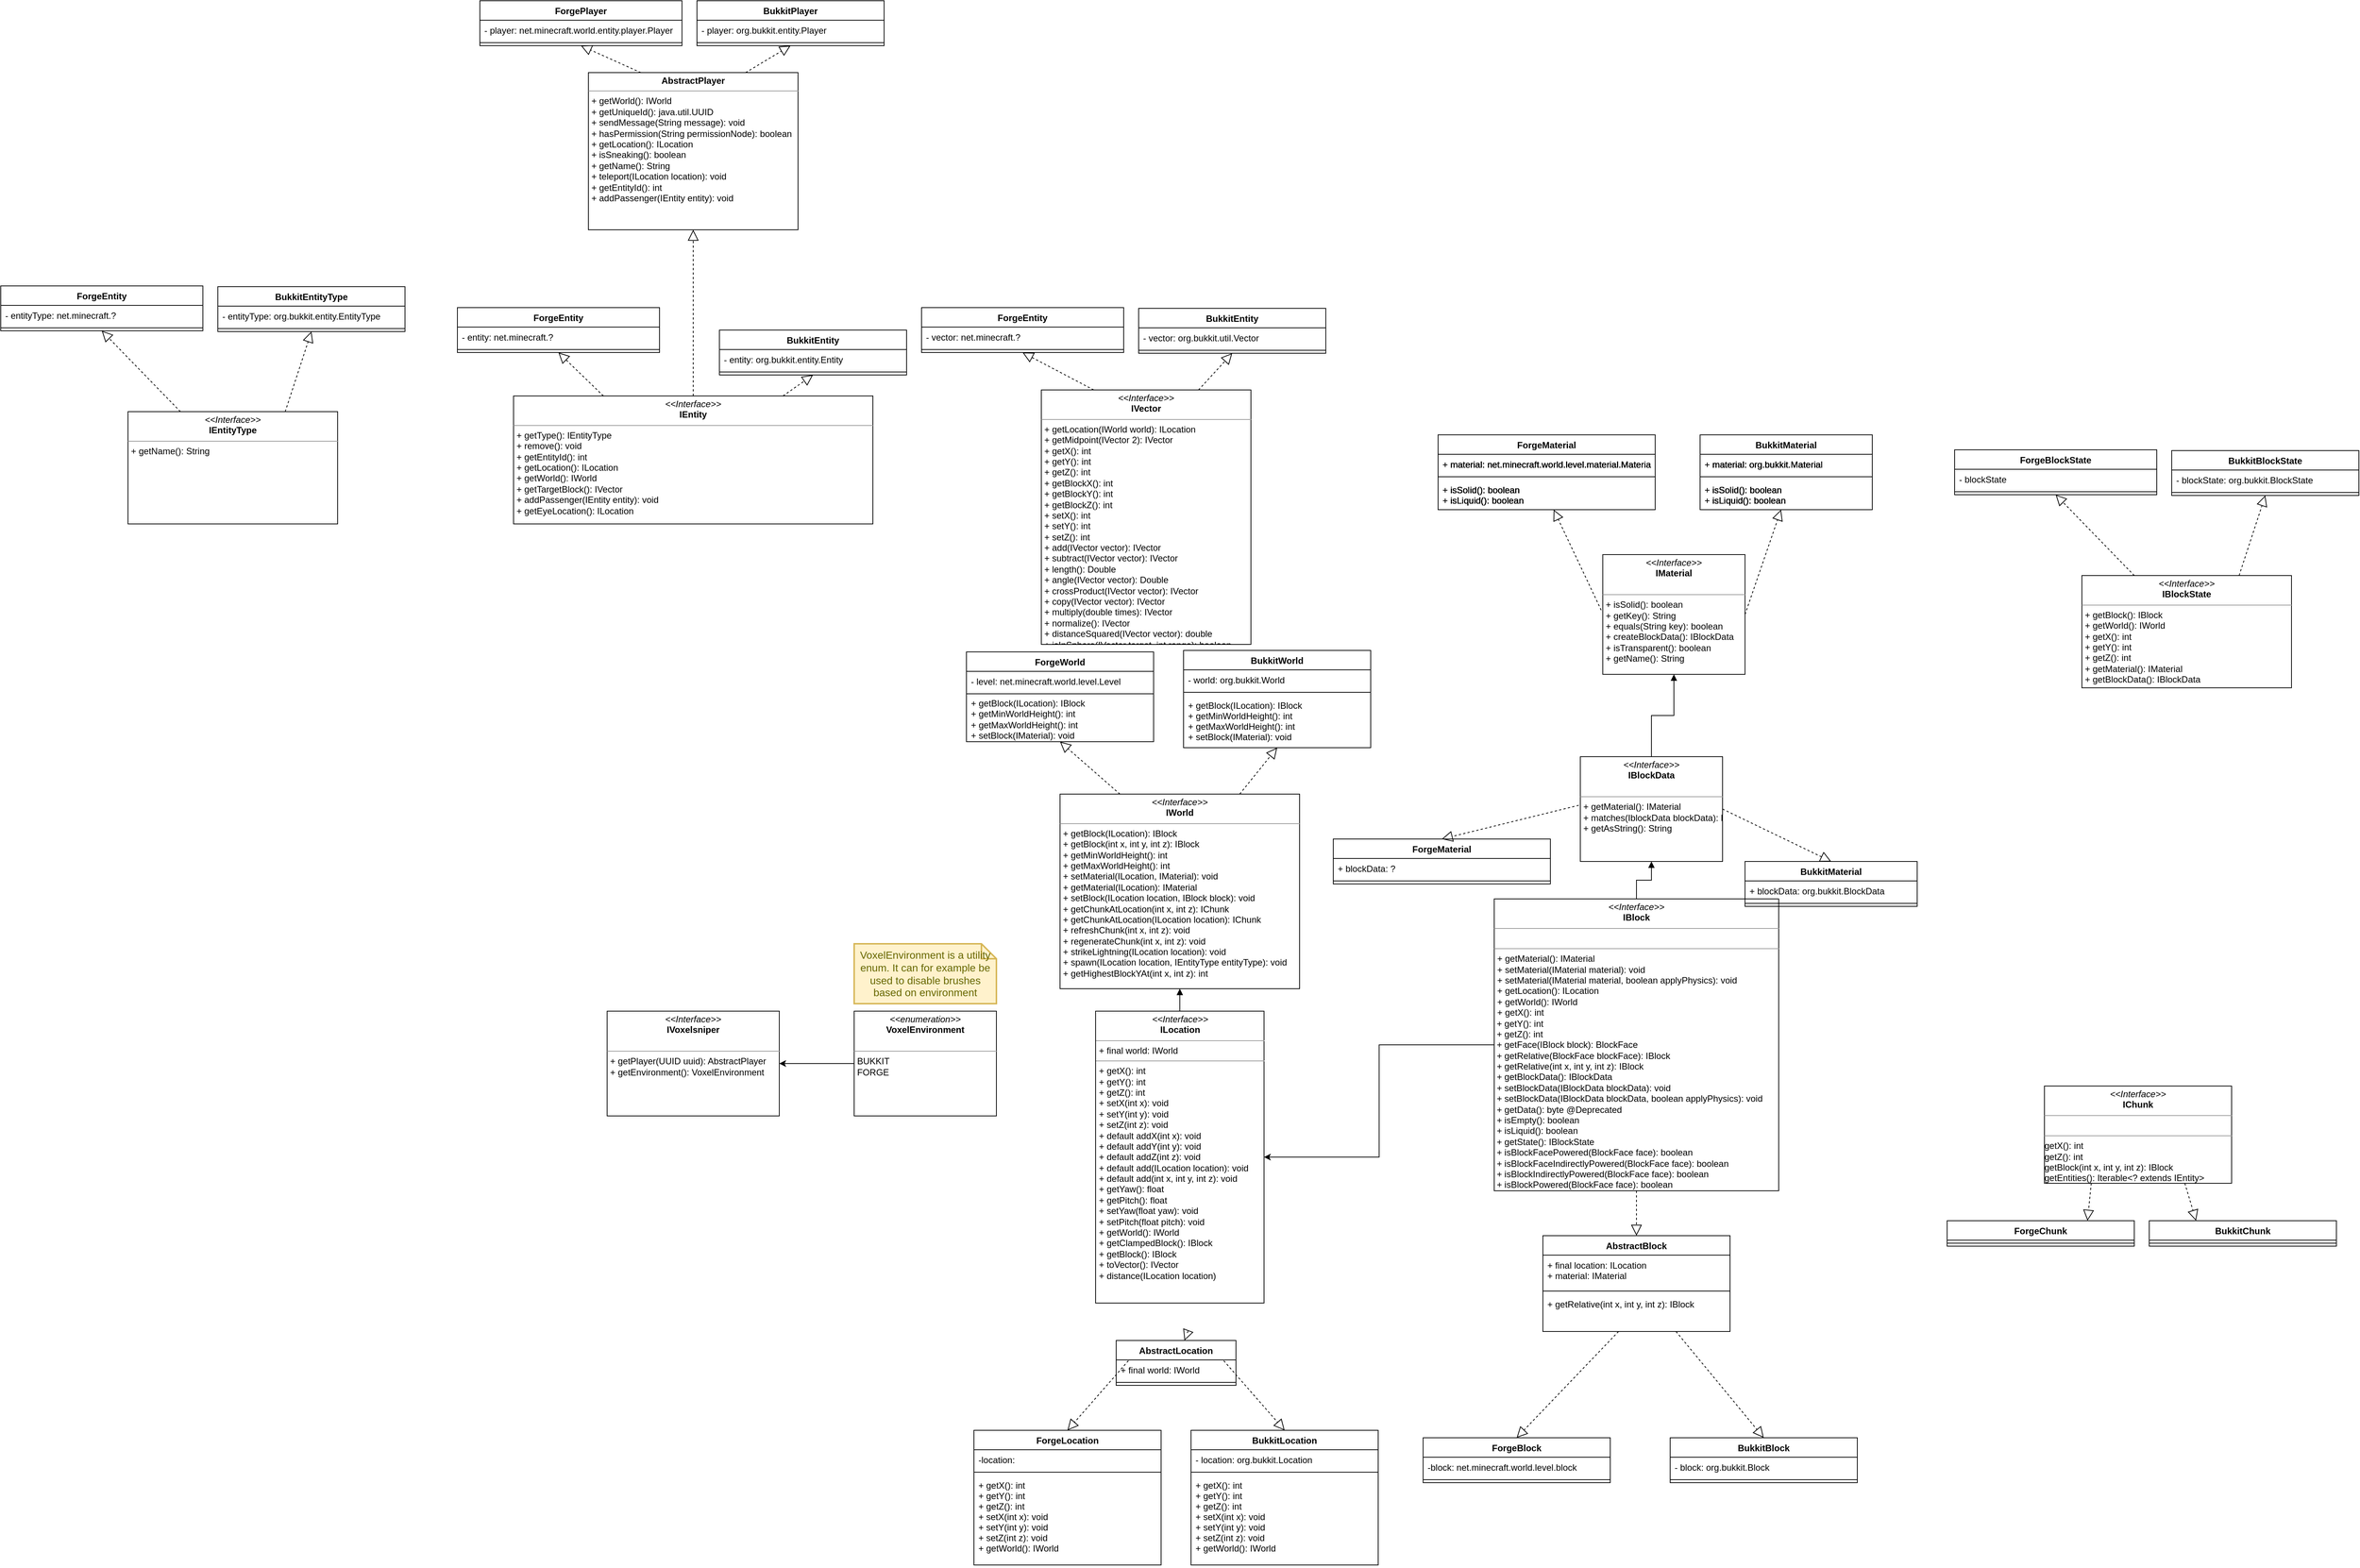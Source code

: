 <mxfile version="15.5.4" type="embed"><diagram id="C5RBs43oDa-KdzZeNtuy" name="Page-1"><mxGraphModel dx="2057" dy="1392" grid="1" gridSize="10" guides="1" tooltips="1" connect="1" arrows="1" fold="1" page="1" pageScale="1" pageWidth="827" pageHeight="1169" math="0" shadow="0"><root><mxCell id="WIyWlLk6GJQsqaUBKTNV-0"/><mxCell id="WIyWlLk6GJQsqaUBKTNV-1" parent="WIyWlLk6GJQsqaUBKTNV-0"/><mxCell id="Hpd59Qbbizcu43VCn_N1-1" value="BukkitMaterial" style="swimlane;fontStyle=1;align=center;verticalAlign=top;childLayout=stackLayout;horizontal=1;startSize=26;horizontalStack=0;resizeParent=1;resizeParentMax=0;resizeLast=0;collapsible=1;marginBottom=0;" parent="WIyWlLk6GJQsqaUBKTNV-1" vertex="1"><mxGeometry x="710" y="-310" width="230" height="100" as="geometry"><mxRectangle x="280" y="320" width="120" height="30" as="alternateBounds"/></mxGeometry></mxCell><mxCell id="Hpd59Qbbizcu43VCn_N1-2" value="+ material: org.bukkit.Material" style="text;align=left;verticalAlign=top;spacingLeft=4;spacingRight=4;overflow=hidden;rotatable=0;points=[[0,0.5],[1,0.5]];portConstraint=eastwest;" parent="Hpd59Qbbizcu43VCn_N1-1" vertex="1"><mxGeometry y="26" width="230" height="26" as="geometry"/></mxCell><mxCell id="Hpd59Qbbizcu43VCn_N1-3" value="" style="line;strokeWidth=1;align=left;verticalAlign=middle;spacingTop=-1;spacingLeft=3;spacingRight=3;rotatable=0;labelPosition=right;points=[];portConstraint=eastwest;" parent="Hpd59Qbbizcu43VCn_N1-1" vertex="1"><mxGeometry y="52" width="230" height="8" as="geometry"/></mxCell><mxCell id="Hpd59Qbbizcu43VCn_N1-4" value="+ isSolid(): boolean&#10;+ isLiquid(): boolean&#10;" style="text;align=left;verticalAlign=top;spacingLeft=4;spacingRight=4;overflow=hidden;rotatable=0;points=[[0,0.5],[1,0.5]];portConstraint=eastwest;" parent="Hpd59Qbbizcu43VCn_N1-1" vertex="1"><mxGeometry y="60" width="230" height="40" as="geometry"/></mxCell><mxCell id="Hpd59Qbbizcu43VCn_N1-5" value="" style="endArrow=block;dashed=1;endFill=0;endSize=12;html=1;rounded=0;exitX=1;exitY=0.5;exitDx=0;exitDy=0;" parent="WIyWlLk6GJQsqaUBKTNV-1" source="Hpd59Qbbizcu43VCn_N1-11" target="Hpd59Qbbizcu43VCn_N1-4" edge="1"><mxGeometry width="160" relative="1" as="geometry"><mxPoint x="480" y="-250" as="sourcePoint"/><mxPoint x="640" y="-250" as="targetPoint"/></mxGeometry></mxCell><mxCell id="Hpd59Qbbizcu43VCn_N1-6" value="ForgeMaterial" style="swimlane;fontStyle=1;align=center;verticalAlign=top;childLayout=stackLayout;horizontal=1;startSize=26;horizontalStack=0;resizeParent=1;resizeParentMax=0;resizeLast=0;collapsible=1;marginBottom=0;" parent="WIyWlLk6GJQsqaUBKTNV-1" vertex="1"><mxGeometry x="360" y="-310" width="290" height="100" as="geometry"/></mxCell><mxCell id="Hpd59Qbbizcu43VCn_N1-7" value="+ material: net.minecraft.world.level.material.Material" style="text;align=left;verticalAlign=top;spacingLeft=4;spacingRight=4;overflow=hidden;rotatable=0;points=[[0,0.5],[1,0.5]];portConstraint=eastwest;" parent="Hpd59Qbbizcu43VCn_N1-6" vertex="1"><mxGeometry y="26" width="290" height="26" as="geometry"/></mxCell><mxCell id="Hpd59Qbbizcu43VCn_N1-8" value="" style="line;strokeWidth=1;align=left;verticalAlign=middle;spacingTop=-1;spacingLeft=3;spacingRight=3;rotatable=0;labelPosition=right;points=[];portConstraint=eastwest;" parent="Hpd59Qbbizcu43VCn_N1-6" vertex="1"><mxGeometry y="52" width="290" height="8" as="geometry"/></mxCell><mxCell id="Hpd59Qbbizcu43VCn_N1-9" value="+ isSolid(): boolean&#10;+ isLiquid(): boolean&#10;" style="text;align=left;verticalAlign=top;spacingLeft=4;spacingRight=4;overflow=hidden;rotatable=0;points=[[0,0.5],[1,0.5]];portConstraint=eastwest;" parent="Hpd59Qbbizcu43VCn_N1-6" vertex="1"><mxGeometry y="60" width="290" height="40" as="geometry"/></mxCell><mxCell id="Hpd59Qbbizcu43VCn_N1-10" value="" style="endArrow=block;dashed=1;endFill=0;endSize=12;html=1;rounded=0;exitX=-0.011;exitY=0.464;exitDx=0;exitDy=0;exitPerimeter=0;" parent="WIyWlLk6GJQsqaUBKTNV-1" source="Hpd59Qbbizcu43VCn_N1-11" target="Hpd59Qbbizcu43VCn_N1-9" edge="1"><mxGeometry width="160" relative="1" as="geometry"><mxPoint x="530" y="-260" as="sourcePoint"/><mxPoint x="690" y="-260" as="targetPoint"/></mxGeometry></mxCell><mxCell id="Hpd59Qbbizcu43VCn_N1-11" value="&lt;p style=&quot;margin: 0px ; margin-top: 4px ; text-align: center&quot;&gt;&lt;i&gt;&amp;lt;&amp;lt;Interface&amp;gt;&amp;gt;&lt;/i&gt;&lt;br&gt;&lt;b&gt;IMaterial&lt;/b&gt;&lt;/p&gt;&lt;br&gt;&lt;hr size=&quot;1&quot;&gt;&lt;p style=&quot;margin: 0px ; margin-left: 4px&quot;&gt;+ isSolid(): boolean&lt;br&gt;&lt;/p&gt;&lt;p style=&quot;margin: 0px ; margin-left: 4px&quot;&gt;+ getKey(): String&lt;/p&gt;&lt;p style=&quot;margin: 0px ; margin-left: 4px&quot;&gt;+ equals(String key): boolean&lt;/p&gt;&lt;p style=&quot;margin: 0px ; margin-left: 4px&quot;&gt;+ createBlockData(): IBlockData&lt;/p&gt;&lt;p style=&quot;margin: 0px ; margin-left: 4px&quot;&gt;+&amp;nbsp;isTransparent(): boolean&lt;/p&gt;&lt;p style=&quot;margin: 0px ; margin-left: 4px&quot;&gt;+ getName(): String&lt;/p&gt;" style="verticalAlign=top;align=left;overflow=fill;fontSize=12;fontFamily=Helvetica;html=1;glass=0;" parent="WIyWlLk6GJQsqaUBKTNV-1" vertex="1"><mxGeometry x="580" y="-150" width="190" height="160" as="geometry"/></mxCell><mxCell id="Hpd59Qbbizcu43VCn_N1-22" value="&lt;p style=&quot;margin: 0px ; margin-top: 4px ; text-align: center&quot;&gt;&lt;i&gt;&amp;lt;&amp;lt;Interface&amp;gt;&amp;gt;&lt;/i&gt;&lt;br&gt;&lt;b&gt;IWorld&lt;/b&gt;&lt;/p&gt;&lt;hr size=&quot;1&quot;&gt;&lt;p style=&quot;margin: 0px ; margin-left: 4px&quot;&gt;+ getBlock(ILocation): IBlock&lt;/p&gt;&lt;p style=&quot;margin: 0px ; margin-left: 4px&quot;&gt;+&amp;nbsp;getBlock(int x, int y, int z): IBlock&lt;br&gt;+ getMinWorldHeight(): int&lt;/p&gt;&lt;p style=&quot;margin: 0px ; margin-left: 4px&quot;&gt;+ getMaxWorldHeight(): int&lt;/p&gt;&lt;p style=&quot;margin: 0px ; margin-left: 4px&quot;&gt;+ setMaterial(ILocation, IMaterial): void&lt;/p&gt;&lt;p style=&quot;margin: 0px ; margin-left: 4px&quot;&gt;+ getMaterial(ILocation):&amp;nbsp;IMaterial&lt;/p&gt;&lt;p style=&quot;margin: 0px ; margin-left: 4px&quot;&gt;+ setBlock(ILocation location, IBlock block): void&lt;/p&gt;&lt;p style=&quot;margin: 0px ; margin-left: 4px&quot;&gt;+ getChunkAtLocation(int x, int z): IChunk&lt;/p&gt;&lt;p style=&quot;margin: 0px ; margin-left: 4px&quot;&gt;+ getChunkAtLocation(ILocation location): IChunk&lt;/p&gt;&lt;p style=&quot;margin: 0px ; margin-left: 4px&quot;&gt;+ refreshChunk(int x, int z): void&lt;/p&gt;&lt;p style=&quot;margin: 0px ; margin-left: 4px&quot;&gt;+ regenerateChunk(int x, int z): void&lt;/p&gt;&lt;p style=&quot;margin: 0px ; margin-left: 4px&quot;&gt;+ strikeLightning(ILocation location): void&lt;/p&gt;&lt;p style=&quot;margin: 0px ; margin-left: 4px&quot;&gt;+ spawn(ILocation location, IEntityType entityType): void&lt;/p&gt;&lt;p style=&quot;margin: 0px ; margin-left: 4px&quot;&gt;+ getHighestBlockYAt(int x, int z): int&lt;/p&gt;" style="verticalAlign=top;align=left;overflow=fill;fontSize=12;fontFamily=Helvetica;html=1;glass=0;" parent="WIyWlLk6GJQsqaUBKTNV-1" vertex="1"><mxGeometry x="-145" y="170" width="320" height="260" as="geometry"/></mxCell><mxCell id="Hpd59Qbbizcu43VCn_N1-32" style="edgeStyle=orthogonalEdgeStyle;rounded=0;orthogonalLoop=1;jettySize=auto;html=1;entryX=1;entryY=0.5;entryDx=0;entryDy=0;" parent="WIyWlLk6GJQsqaUBKTNV-1" source="Hpd59Qbbizcu43VCn_N1-31" target="Hpd59Qbbizcu43VCn_N1-55" edge="1"><mxGeometry relative="1" as="geometry"><mxPoint x="120" y="575" as="targetPoint"/></mxGeometry></mxCell><mxCell id="Hpd59Qbbizcu43VCn_N1-79" style="edgeStyle=orthogonalEdgeStyle;rounded=0;orthogonalLoop=1;jettySize=auto;html=1;exitX=0.5;exitY=0;exitDx=0;exitDy=0;entryX=0.5;entryY=1;entryDx=0;entryDy=0;endArrow=block;endFill=1;" parent="WIyWlLk6GJQsqaUBKTNV-1" source="Hpd59Qbbizcu43VCn_N1-31" target="35" edge="1"><mxGeometry relative="1" as="geometry"/></mxCell><mxCell id="Hpd59Qbbizcu43VCn_N1-36" value="ForgeBlock" style="swimlane;fontStyle=1;align=center;verticalAlign=top;childLayout=stackLayout;horizontal=1;startSize=26;horizontalStack=0;resizeParent=1;resizeParentMax=0;resizeLast=0;collapsible=1;marginBottom=0;glass=0;" parent="WIyWlLk6GJQsqaUBKTNV-1" vertex="1"><mxGeometry x="340" y="1030" width="250" height="60" as="geometry"/></mxCell><mxCell id="Hpd59Qbbizcu43VCn_N1-37" value="-block: net.minecraft.world.level.block" style="text;strokeColor=none;fillColor=none;align=left;verticalAlign=top;spacingLeft=4;spacingRight=4;overflow=hidden;rotatable=0;points=[[0,0.5],[1,0.5]];portConstraint=eastwest;glass=0;" parent="Hpd59Qbbizcu43VCn_N1-36" vertex="1"><mxGeometry y="26" width="250" height="26" as="geometry"/></mxCell><mxCell id="Hpd59Qbbizcu43VCn_N1-38" value="" style="line;strokeWidth=1;fillColor=none;align=left;verticalAlign=middle;spacingTop=-1;spacingLeft=3;spacingRight=3;rotatable=0;labelPosition=right;points=[];portConstraint=eastwest;glass=0;" parent="Hpd59Qbbizcu43VCn_N1-36" vertex="1"><mxGeometry y="52" width="250" height="8" as="geometry"/></mxCell><mxCell id="Hpd59Qbbizcu43VCn_N1-40" value="BukkitBlock" style="swimlane;fontStyle=1;align=center;verticalAlign=top;childLayout=stackLayout;horizontal=1;startSize=26;horizontalStack=0;resizeParent=1;resizeParentMax=0;resizeLast=0;collapsible=1;marginBottom=0;glass=0;" parent="WIyWlLk6GJQsqaUBKTNV-1" vertex="1"><mxGeometry x="670" y="1030" width="250" height="60" as="geometry"/></mxCell><mxCell id="Hpd59Qbbizcu43VCn_N1-41" value="- block: org.bukkit.Block" style="text;strokeColor=none;fillColor=none;align=left;verticalAlign=top;spacingLeft=4;spacingRight=4;overflow=hidden;rotatable=0;points=[[0,0.5],[1,0.5]];portConstraint=eastwest;glass=0;" parent="Hpd59Qbbizcu43VCn_N1-40" vertex="1"><mxGeometry y="26" width="250" height="26" as="geometry"/></mxCell><mxCell id="Hpd59Qbbizcu43VCn_N1-42" value="" style="line;strokeWidth=1;fillColor=none;align=left;verticalAlign=middle;spacingTop=-1;spacingLeft=3;spacingRight=3;rotatable=0;labelPosition=right;points=[];portConstraint=eastwest;glass=0;" parent="Hpd59Qbbizcu43VCn_N1-40" vertex="1"><mxGeometry y="52" width="250" height="8" as="geometry"/></mxCell><mxCell id="Hpd59Qbbizcu43VCn_N1-45" value="" style="endArrow=block;dashed=1;endFill=0;endSize=12;html=1;rounded=0;entryX=0.5;entryY=0;entryDx=0;entryDy=0;" parent="WIyWlLk6GJQsqaUBKTNV-1" source="20" target="Hpd59Qbbizcu43VCn_N1-40" edge="1"><mxGeometry width="160" relative="1" as="geometry"><mxPoint x="480.0" y="624.34" as="sourcePoint"/><mxPoint x="510" y="580" as="targetPoint"/></mxGeometry></mxCell><mxCell id="Hpd59Qbbizcu43VCn_N1-46" value="" style="endArrow=block;dashed=1;endFill=0;endSize=12;html=1;rounded=0;entryX=0.5;entryY=0;entryDx=0;entryDy=0;" parent="WIyWlLk6GJQsqaUBKTNV-1" source="23" target="Hpd59Qbbizcu43VCn_N1-36" edge="1"><mxGeometry width="160" relative="1" as="geometry"><mxPoint x="430" y="632.5" as="sourcePoint"/><mxPoint x="520.0" y="590" as="targetPoint"/></mxGeometry></mxCell><mxCell id="Hpd59Qbbizcu43VCn_N1-47" value="ForgeLocation" style="swimlane;fontStyle=1;align=center;verticalAlign=top;childLayout=stackLayout;horizontal=1;startSize=26;horizontalStack=0;resizeParent=1;resizeParentMax=0;resizeLast=0;collapsible=1;marginBottom=0;glass=0;" parent="WIyWlLk6GJQsqaUBKTNV-1" vertex="1"><mxGeometry x="-260" y="1020" width="250" height="180" as="geometry"/></mxCell><mxCell id="Hpd59Qbbizcu43VCn_N1-48" value="-location: " style="text;strokeColor=none;fillColor=none;align=left;verticalAlign=top;spacingLeft=4;spacingRight=4;overflow=hidden;rotatable=0;points=[[0,0.5],[1,0.5]];portConstraint=eastwest;glass=0;" parent="Hpd59Qbbizcu43VCn_N1-47" vertex="1"><mxGeometry y="26" width="250" height="26" as="geometry"/></mxCell><mxCell id="Hpd59Qbbizcu43VCn_N1-49" value="" style="line;strokeWidth=1;fillColor=none;align=left;verticalAlign=middle;spacingTop=-1;spacingLeft=3;spacingRight=3;rotatable=0;labelPosition=right;points=[];portConstraint=eastwest;glass=0;" parent="Hpd59Qbbizcu43VCn_N1-47" vertex="1"><mxGeometry y="52" width="250" height="8" as="geometry"/></mxCell><mxCell id="Hpd59Qbbizcu43VCn_N1-50" value="+ getX(): int&#10;+ getY(): int&#10;+ getZ(): int&#10;+ setX(int x): void&#10;+ setY(int y): void&#10;+ setZ(int z): void&#10;+ getWorld(): IWorld" style="text;strokeColor=none;fillColor=none;align=left;verticalAlign=top;spacingLeft=4;spacingRight=4;overflow=hidden;rotatable=0;points=[[0,0.5],[1,0.5]];portConstraint=eastwest;glass=0;" parent="Hpd59Qbbizcu43VCn_N1-47" vertex="1"><mxGeometry y="60" width="250" height="120" as="geometry"/></mxCell><mxCell id="Hpd59Qbbizcu43VCn_N1-51" value="BukkitLocation" style="swimlane;fontStyle=1;align=center;verticalAlign=top;childLayout=stackLayout;horizontal=1;startSize=26;horizontalStack=0;resizeParent=1;resizeParentMax=0;resizeLast=0;collapsible=1;marginBottom=0;glass=0;" parent="WIyWlLk6GJQsqaUBKTNV-1" vertex="1"><mxGeometry x="30" y="1020" width="250" height="180" as="geometry"/></mxCell><mxCell id="Hpd59Qbbizcu43VCn_N1-52" value="- location: org.bukkit.Location" style="text;strokeColor=none;fillColor=none;align=left;verticalAlign=top;spacingLeft=4;spacingRight=4;overflow=hidden;rotatable=0;points=[[0,0.5],[1,0.5]];portConstraint=eastwest;glass=0;" parent="Hpd59Qbbizcu43VCn_N1-51" vertex="1"><mxGeometry y="26" width="250" height="26" as="geometry"/></mxCell><mxCell id="Hpd59Qbbizcu43VCn_N1-53" value="" style="line;strokeWidth=1;fillColor=none;align=left;verticalAlign=middle;spacingTop=-1;spacingLeft=3;spacingRight=3;rotatable=0;labelPosition=right;points=[];portConstraint=eastwest;glass=0;" parent="Hpd59Qbbizcu43VCn_N1-51" vertex="1"><mxGeometry y="52" width="250" height="8" as="geometry"/></mxCell><mxCell id="Hpd59Qbbizcu43VCn_N1-54" value="+ getX(): int&#10;+ getY(): int&#10;+ getZ(): int&#10;+ setX(int x): void&#10;+ setY(int y): void&#10;+ setZ(int z): void&#10;+ getWorld(): IWorld" style="text;strokeColor=none;fillColor=none;align=left;verticalAlign=top;spacingLeft=4;spacingRight=4;overflow=hidden;rotatable=0;points=[[0,0.5],[1,0.5]];portConstraint=eastwest;glass=0;" parent="Hpd59Qbbizcu43VCn_N1-51" vertex="1"><mxGeometry y="60" width="250" height="120" as="geometry"/></mxCell><mxCell id="Hpd59Qbbizcu43VCn_N1-59" style="edgeStyle=orthogonalEdgeStyle;rounded=0;orthogonalLoop=1;jettySize=auto;html=1;exitX=0.5;exitY=0;exitDx=0;exitDy=0;entryX=0.5;entryY=1;entryDx=0;entryDy=0;endArrow=block;endFill=1;" parent="WIyWlLk6GJQsqaUBKTNV-1" source="Hpd59Qbbizcu43VCn_N1-55" target="Hpd59Qbbizcu43VCn_N1-22" edge="1"><mxGeometry relative="1" as="geometry"/></mxCell><mxCell id="Hpd59Qbbizcu43VCn_N1-55" value="&lt;p style=&quot;margin: 0px ; margin-top: 4px ; text-align: center&quot;&gt;&lt;i&gt;&amp;lt;&amp;lt;Interface&amp;gt;&amp;gt;&lt;/i&gt;&lt;br&gt;&lt;b&gt;ILocation&lt;/b&gt;&lt;/p&gt;&lt;hr size=&quot;1&quot;&gt;&lt;p style=&quot;margin: 0px ; margin-left: 4px&quot;&gt;+ final world: IWorld&lt;/p&gt;&lt;hr size=&quot;1&quot;&gt;&lt;p style=&quot;margin: 0px 0px 0px 4px&quot;&gt;+ getX(): int&lt;br&gt;&lt;/p&gt;&lt;p style=&quot;margin: 0px 0px 0px 4px&quot;&gt;+ getY(): int&lt;br&gt;&lt;/p&gt;&lt;p style=&quot;margin: 0px 0px 0px 4px&quot;&gt;+ getZ(): int&lt;br&gt;&lt;/p&gt;&lt;p style=&quot;margin: 0px 0px 0px 4px&quot;&gt;+ setX(int x): void&lt;/p&gt;&lt;p style=&quot;margin: 0px 0px 0px 4px&quot;&gt;+ setY(int y): void&lt;br&gt;&lt;/p&gt;&lt;p style=&quot;margin: 0px 0px 0px 4px&quot;&gt;+ setZ(int z): void&lt;br&gt;&lt;/p&gt;&lt;p style=&quot;margin: 0px 0px 0px 4px&quot;&gt;+ default addX(int x): void&lt;/p&gt;&lt;p style=&quot;margin: 0px 0px 0px 4px&quot;&gt;+ default addY(int y): void&lt;br&gt;&lt;/p&gt;&lt;p style=&quot;margin: 0px 0px 0px 4px&quot;&gt;+ default addZ(int z): void&lt;br&gt;&lt;/p&gt;&lt;p style=&quot;margin: 0px 0px 0px 4px&quot;&gt;+ default add(ILocation location): void&lt;/p&gt;&lt;p style=&quot;margin: 0px 0px 0px 4px&quot;&gt;+ default add(int x, int y, int z): void&lt;/p&gt;&lt;p style=&quot;margin: 0px 0px 0px 4px&quot;&gt;+ getYaw(): float&lt;/p&gt;&lt;p style=&quot;margin: 0px 0px 0px 4px&quot;&gt;+ getPitch(): float&amp;nbsp;&lt;/p&gt;&lt;p style=&quot;margin: 0px 0px 0px 4px&quot;&gt;+ setYaw(float yaw): void&lt;/p&gt;&lt;p style=&quot;margin: 0px 0px 0px 4px&quot;&gt;+ setPitch(float pitch): void&lt;/p&gt;&lt;p style=&quot;margin: 0px 0px 0px 4px&quot;&gt;+ getWorld(): IWorld&lt;/p&gt;&lt;p style=&quot;margin: 0px 0px 0px 4px&quot;&gt;+ getClampedBlock(): IBlock&lt;br&gt;+ getBlock(): IBlock&lt;br&gt;&lt;/p&gt;&lt;p style=&quot;margin: 0px 0px 0px 4px&quot;&gt;+ toVector(): IVector&lt;/p&gt;&lt;p style=&quot;margin: 0px 0px 0px 4px&quot;&gt;+ distance(ILocation location)&lt;/p&gt;&lt;p style=&quot;margin: 0px 0px 0px 4px&quot;&gt;&lt;br&gt;&lt;/p&gt;" style="verticalAlign=top;align=left;overflow=fill;fontSize=12;fontFamily=Helvetica;html=1;glass=0;" parent="WIyWlLk6GJQsqaUBKTNV-1" vertex="1"><mxGeometry x="-97.5" y="460" width="225" height="390" as="geometry"/></mxCell><mxCell id="Hpd59Qbbizcu43VCn_N1-57" value="" style="endArrow=block;dashed=1;endFill=0;endSize=12;html=1;rounded=0;entryX=0.5;entryY=0;entryDx=0;entryDy=0;exitX=0.75;exitY=0;exitDx=0;exitDy=0;" parent="WIyWlLk6GJQsqaUBKTNV-1" source="0" target="Hpd59Qbbizcu43VCn_N1-51" edge="1"><mxGeometry width="160" relative="1" as="geometry"><mxPoint x="60" y="840" as="sourcePoint"/><mxPoint x="150" y="870" as="targetPoint"/></mxGeometry></mxCell><mxCell id="Hpd59Qbbizcu43VCn_N1-58" value="" style="endArrow=block;dashed=1;endFill=0;endSize=12;html=1;rounded=0;entryX=0.5;entryY=0;entryDx=0;entryDy=0;exitX=0.25;exitY=0;exitDx=0;exitDy=0;" parent="WIyWlLk6GJQsqaUBKTNV-1" source="0" target="Hpd59Qbbizcu43VCn_N1-47" edge="1"><mxGeometry width="160" relative="1" as="geometry"><mxPoint x="60" y="850" as="sourcePoint"/><mxPoint x="205" y="920" as="targetPoint"/></mxGeometry></mxCell><mxCell id="Hpd59Qbbizcu43VCn_N1-68" value="ForgeWorld" style="swimlane;fontStyle=1;align=center;verticalAlign=top;childLayout=stackLayout;horizontal=1;startSize=26;horizontalStack=0;resizeParent=1;resizeParentMax=0;resizeLast=0;collapsible=1;marginBottom=0;glass=0;" parent="WIyWlLk6GJQsqaUBKTNV-1" vertex="1"><mxGeometry x="-270" y="-20" width="250" height="120" as="geometry"/></mxCell><mxCell id="Hpd59Qbbizcu43VCn_N1-69" value="- level: net.minecraft.world.level.Level " style="text;strokeColor=none;fillColor=none;align=left;verticalAlign=top;spacingLeft=4;spacingRight=4;overflow=hidden;rotatable=0;points=[[0,0.5],[1,0.5]];portConstraint=eastwest;glass=0;" parent="Hpd59Qbbizcu43VCn_N1-68" vertex="1"><mxGeometry y="26" width="250" height="26" as="geometry"/></mxCell><mxCell id="Hpd59Qbbizcu43VCn_N1-70" value="" style="line;strokeWidth=1;fillColor=none;align=left;verticalAlign=middle;spacingTop=-1;spacingLeft=3;spacingRight=3;rotatable=0;labelPosition=right;points=[];portConstraint=eastwest;glass=0;" parent="Hpd59Qbbizcu43VCn_N1-68" vertex="1"><mxGeometry y="52" width="250" height="8" as="geometry"/></mxCell><mxCell id="Hpd59Qbbizcu43VCn_N1-80" value="&lt;p style=&quot;margin: 0px 0px 0px 4px&quot;&gt;+ getBlock(ILocation): IBlock&lt;br&gt;&lt;/p&gt;&lt;p style=&quot;margin: 0px 0px 0px 4px&quot;&gt;+ getMinWorldHeight(): int&lt;/p&gt;&lt;p style=&quot;margin: 0px 0px 0px 4px&quot;&gt;+ getMaxWorldHeight(): int&lt;/p&gt;&lt;p style=&quot;margin: 0px 0px 0px 4px&quot;&gt;+ setBlock(IMaterial): void&lt;/p&gt;" style="text;html=1;align=left;verticalAlign=middle;resizable=0;points=[];autosize=1;strokeColor=none;fillColor=none;" parent="Hpd59Qbbizcu43VCn_N1-68" vertex="1"><mxGeometry y="60" width="250" height="60" as="geometry"/></mxCell><mxCell id="Hpd59Qbbizcu43VCn_N1-72" value="BukkitWorld" style="swimlane;fontStyle=1;align=center;verticalAlign=top;childLayout=stackLayout;horizontal=1;startSize=26;horizontalStack=0;resizeParent=1;resizeParentMax=0;resizeLast=0;collapsible=1;marginBottom=0;glass=0;" parent="WIyWlLk6GJQsqaUBKTNV-1" vertex="1"><mxGeometry x="20" y="-22" width="250" height="130" as="geometry"/></mxCell><mxCell id="Hpd59Qbbizcu43VCn_N1-73" value="- world: org.bukkit.World" style="text;strokeColor=none;fillColor=none;align=left;verticalAlign=top;spacingLeft=4;spacingRight=4;overflow=hidden;rotatable=0;points=[[0,0.5],[1,0.5]];portConstraint=eastwest;glass=0;" parent="Hpd59Qbbizcu43VCn_N1-72" vertex="1"><mxGeometry y="26" width="250" height="26" as="geometry"/></mxCell><mxCell id="Hpd59Qbbizcu43VCn_N1-74" value="" style="line;strokeWidth=1;fillColor=none;align=left;verticalAlign=middle;spacingTop=-1;spacingLeft=3;spacingRight=3;rotatable=0;labelPosition=right;points=[];portConstraint=eastwest;glass=0;" parent="Hpd59Qbbizcu43VCn_N1-72" vertex="1"><mxGeometry y="52" width="250" height="8" as="geometry"/></mxCell><mxCell id="Hpd59Qbbizcu43VCn_N1-75" value="+ getBlock(ILocation): IBlock&#10;+ getMinWorldHeight(): int&#10;+ getMaxWorldHeight(): int&#10;+ setBlock(IMaterial): void" style="text;strokeColor=none;fillColor=none;align=left;verticalAlign=top;spacingLeft=4;spacingRight=4;overflow=hidden;rotatable=0;points=[[0,0.5],[1,0.5]];portConstraint=eastwest;glass=0;" parent="Hpd59Qbbizcu43VCn_N1-72" vertex="1"><mxGeometry y="60" width="250" height="70" as="geometry"/></mxCell><mxCell id="Hpd59Qbbizcu43VCn_N1-76" value="" style="endArrow=block;dashed=1;endFill=0;endSize=12;html=1;rounded=0;entryX=0.5;entryY=1;entryDx=0;entryDy=0;exitX=0.75;exitY=0;exitDx=0;exitDy=0;" parent="WIyWlLk6GJQsqaUBKTNV-1" source="Hpd59Qbbizcu43VCn_N1-22" target="Hpd59Qbbizcu43VCn_N1-72" edge="1"><mxGeometry width="160" relative="1" as="geometry"><mxPoint x="50" y="-77" as="sourcePoint"/><mxPoint x="140" y="-47" as="targetPoint"/></mxGeometry></mxCell><mxCell id="Hpd59Qbbizcu43VCn_N1-77" value="" style="endArrow=block;dashed=1;endFill=0;endSize=12;html=1;rounded=0;entryX=0.5;entryY=1;entryDx=0;entryDy=0;exitX=0.25;exitY=0;exitDx=0;exitDy=0;" parent="WIyWlLk6GJQsqaUBKTNV-1" source="Hpd59Qbbizcu43VCn_N1-22" target="Hpd59Qbbizcu43VCn_N1-68" edge="1"><mxGeometry width="160" relative="1" as="geometry"><mxPoint x="-42.5" y="-80.0" as="sourcePoint"/><mxPoint x="195" y="3" as="targetPoint"/></mxGeometry></mxCell><mxCell id="Hpd59Qbbizcu43VCn_N1-85" value="&lt;p style=&quot;margin: 0px ; margin-top: 4px ; text-align: center&quot;&gt;&lt;b&gt;AbstractPlayer&lt;/b&gt;&lt;/p&gt;&lt;hr size=&quot;1&quot;&gt;&lt;p style=&quot;margin: 0px ; margin-left: 4px&quot;&gt;+ getWorld(): IWorld&lt;br&gt;&lt;/p&gt;&lt;p style=&quot;margin: 0px ; margin-left: 4px&quot;&gt;+&amp;nbsp;getUniqueId(): java.util.UUID&lt;/p&gt;&lt;p style=&quot;margin: 0px ; margin-left: 4px&quot;&gt;+ sendMessage(String message): void&lt;/p&gt;&lt;p style=&quot;margin: 0px ; margin-left: 4px&quot;&gt;+ hasPermission(String permissionNode): boolean&lt;/p&gt;&lt;p style=&quot;margin: 0px ; margin-left: 4px&quot;&gt;+ getLocation(): ILocation&lt;/p&gt;&lt;p style=&quot;margin: 0px ; margin-left: 4px&quot;&gt;+ isSneaking(): boolean&lt;/p&gt;&lt;p style=&quot;margin: 0px ; margin-left: 4px&quot;&gt;&lt;span&gt;+ getName(): String&lt;/span&gt;&lt;br&gt;&lt;/p&gt;&lt;p style=&quot;margin: 0px ; margin-left: 4px&quot;&gt;+ teleport(ILocation location): void&lt;/p&gt;&lt;p style=&quot;margin: 0px ; margin-left: 4px&quot;&gt;+ getEntityId(): int&lt;/p&gt;&lt;p style=&quot;margin: 0px ; margin-left: 4px&quot;&gt;+ addPassenger(IEntity entity): void&lt;/p&gt;&lt;p style=&quot;margin: 0px ; margin-left: 4px&quot;&gt;&lt;br&gt;&lt;/p&gt;" style="verticalAlign=top;align=left;overflow=fill;fontSize=12;fontFamily=Helvetica;html=1;glass=0;" parent="WIyWlLk6GJQsqaUBKTNV-1" vertex="1"><mxGeometry x="-775" y="-794" width="280" height="210" as="geometry"/></mxCell><mxCell id="Hpd59Qbbizcu43VCn_N1-86" value="ForgePlayer" style="swimlane;fontStyle=1;align=center;verticalAlign=top;childLayout=stackLayout;horizontal=1;startSize=26;horizontalStack=0;resizeParent=1;resizeParentMax=0;resizeLast=0;collapsible=1;marginBottom=0;glass=0;" parent="WIyWlLk6GJQsqaUBKTNV-1" vertex="1"><mxGeometry x="-920" y="-890" width="270" height="60" as="geometry"/></mxCell><mxCell id="Hpd59Qbbizcu43VCn_N1-87" value="- player: net.minecraft.world.entity.player.Player" style="text;strokeColor=none;fillColor=none;align=left;verticalAlign=top;spacingLeft=4;spacingRight=4;overflow=hidden;rotatable=0;points=[[0,0.5],[1,0.5]];portConstraint=eastwest;glass=0;" parent="Hpd59Qbbizcu43VCn_N1-86" vertex="1"><mxGeometry y="26" width="270" height="26" as="geometry"/></mxCell><mxCell id="Hpd59Qbbizcu43VCn_N1-88" value="" style="line;strokeWidth=1;fillColor=none;align=left;verticalAlign=middle;spacingTop=-1;spacingLeft=3;spacingRight=3;rotatable=0;labelPosition=right;points=[];portConstraint=eastwest;glass=0;" parent="Hpd59Qbbizcu43VCn_N1-86" vertex="1"><mxGeometry y="52" width="270" height="8" as="geometry"/></mxCell><mxCell id="Hpd59Qbbizcu43VCn_N1-90" value="BukkitPlayer" style="swimlane;fontStyle=1;align=center;verticalAlign=top;childLayout=stackLayout;horizontal=1;startSize=26;horizontalStack=0;resizeParent=1;resizeParentMax=0;resizeLast=0;collapsible=1;marginBottom=0;glass=0;" parent="WIyWlLk6GJQsqaUBKTNV-1" vertex="1"><mxGeometry x="-630" y="-890" width="250" height="60" as="geometry"/></mxCell><mxCell id="Hpd59Qbbizcu43VCn_N1-91" value="- player: org.bukkit.entity.Player" style="text;strokeColor=none;fillColor=none;align=left;verticalAlign=top;spacingLeft=4;spacingRight=4;overflow=hidden;rotatable=0;points=[[0,0.5],[1,0.5]];portConstraint=eastwest;glass=0;" parent="Hpd59Qbbizcu43VCn_N1-90" vertex="1"><mxGeometry y="26" width="250" height="26" as="geometry"/></mxCell><mxCell id="Hpd59Qbbizcu43VCn_N1-92" value="" style="line;strokeWidth=1;fillColor=none;align=left;verticalAlign=middle;spacingTop=-1;spacingLeft=3;spacingRight=3;rotatable=0;labelPosition=right;points=[];portConstraint=eastwest;glass=0;" parent="Hpd59Qbbizcu43VCn_N1-90" vertex="1"><mxGeometry y="52" width="250" height="8" as="geometry"/></mxCell><mxCell id="Hpd59Qbbizcu43VCn_N1-94" value="" style="endArrow=block;dashed=1;endFill=0;endSize=12;html=1;rounded=0;entryX=0.5;entryY=1;entryDx=0;entryDy=0;exitX=0.75;exitY=0;exitDx=0;exitDy=0;" parent="WIyWlLk6GJQsqaUBKTNV-1" source="Hpd59Qbbizcu43VCn_N1-85" target="Hpd59Qbbizcu43VCn_N1-90" edge="1"><mxGeometry width="160" relative="1" as="geometry"><mxPoint x="-620" y="-947" as="sourcePoint"/><mxPoint x="-530" y="-917" as="targetPoint"/></mxGeometry></mxCell><mxCell id="Hpd59Qbbizcu43VCn_N1-95" value="" style="endArrow=block;dashed=1;endFill=0;endSize=12;html=1;rounded=0;entryX=0.5;entryY=1;entryDx=0;entryDy=0;exitX=0.25;exitY=0;exitDx=0;exitDy=0;" parent="WIyWlLk6GJQsqaUBKTNV-1" source="Hpd59Qbbizcu43VCn_N1-85" target="Hpd59Qbbizcu43VCn_N1-86" edge="1"><mxGeometry width="160" relative="1" as="geometry"><mxPoint x="-712.5" y="-950.0" as="sourcePoint"/><mxPoint x="-475" y="-867" as="targetPoint"/></mxGeometry></mxCell><mxCell id="0" value="AbstractLocation" style="swimlane;fontStyle=1;align=center;verticalAlign=top;childLayout=stackLayout;horizontal=1;startSize=26;horizontalStack=0;resizeParent=1;resizeParentMax=0;resizeLast=0;collapsible=1;marginBottom=0;" parent="WIyWlLk6GJQsqaUBKTNV-1" vertex="1"><mxGeometry x="-70" y="900" width="160" height="60" as="geometry"/></mxCell><mxCell id="1" value="+ final world: IWorld" style="text;strokeColor=none;fillColor=none;align=left;verticalAlign=top;spacingLeft=4;spacingRight=4;overflow=hidden;rotatable=0;points=[[0,0.5],[1,0.5]];portConstraint=eastwest;" parent="0" vertex="1"><mxGeometry y="26" width="160" height="26" as="geometry"/></mxCell><mxCell id="2" value="" style="line;strokeWidth=1;fillColor=none;align=left;verticalAlign=middle;spacingTop=-1;spacingLeft=3;spacingRight=3;rotatable=0;labelPosition=right;points=[];portConstraint=eastwest;" parent="0" vertex="1"><mxGeometry y="52" width="160" height="8" as="geometry"/></mxCell><mxCell id="4" value="" style="endArrow=block;dashed=1;endFill=0;endSize=12;html=1;rounded=0;exitX=0.5;exitY=1;exitDx=0;exitDy=0;" parent="WIyWlLk6GJQsqaUBKTNV-1" target="0" edge="1"><mxGeometry width="160" relative="1" as="geometry"><mxPoint x="25.0" y="890.0" as="sourcePoint"/><mxPoint x="80" y="920" as="targetPoint"/></mxGeometry></mxCell><mxCell id="5" value="&lt;p style=&quot;margin: 0px ; margin-top: 4px ; text-align: center&quot;&gt;&lt;i&gt;&amp;lt;&amp;lt;Interface&amp;gt;&amp;gt;&lt;/i&gt;&lt;br&gt;&lt;b&gt;IVoxelsniper&lt;/b&gt;&lt;/p&gt;&lt;br&gt;&lt;hr size=&quot;1&quot;&gt;&lt;p style=&quot;margin: 0px ; margin-left: 4px&quot;&gt;+ getPlayer(UUID uuid): AbstractPlayer&lt;/p&gt;&lt;p style=&quot;margin: 0px ; margin-left: 4px&quot;&gt;+ getEnvironment(): VoxelEnvironment&lt;/p&gt;" style="verticalAlign=top;align=left;overflow=fill;fontSize=12;fontFamily=Helvetica;html=1;" parent="WIyWlLk6GJQsqaUBKTNV-1" vertex="1"><mxGeometry x="-750" y="460" width="230" height="140" as="geometry"/></mxCell><mxCell id="7" style="edgeStyle=orthogonalEdgeStyle;rounded=0;orthogonalLoop=1;jettySize=auto;html=1;entryX=1;entryY=0.5;entryDx=0;entryDy=0;" parent="WIyWlLk6GJQsqaUBKTNV-1" source="6" target="5" edge="1"><mxGeometry relative="1" as="geometry"/></mxCell><mxCell id="6" value="&lt;p style=&quot;margin: 0px ; margin-top: 4px ; text-align: center&quot;&gt;&lt;i&gt;&amp;lt;&amp;lt;enumeration&amp;gt;&amp;gt;&lt;/i&gt;&lt;br&gt;&lt;b&gt;VoxelEnvironment&lt;/b&gt;&lt;/p&gt;&lt;br&gt;&lt;hr size=&quot;1&quot;&gt;&lt;p style=&quot;margin: 0px ; margin-left: 4px&quot;&gt;BUKKIT&lt;/p&gt;&lt;p style=&quot;margin: 0px ; margin-left: 4px&quot;&gt;FORGE&lt;/p&gt;" style="verticalAlign=top;align=left;overflow=fill;fontSize=12;fontFamily=Helvetica;html=1;" parent="WIyWlLk6GJQsqaUBKTNV-1" vertex="1"><mxGeometry x="-420" y="460" width="190" height="140" as="geometry"/></mxCell><mxCell id="8" value="VoxelEnvironment is a utility enum. It can for example be used to disable brushes based on environment&lt;br&gt;" style="shape=note;strokeWidth=2;fontSize=14;size=20;whiteSpace=wrap;html=1;fillColor=#fff2cc;strokeColor=#d6b656;fontColor=#666600;" parent="WIyWlLk6GJQsqaUBKTNV-1" vertex="1"><mxGeometry x="-420" y="370" width="190" height="80" as="geometry"/></mxCell><mxCell id="Hpd59Qbbizcu43VCn_N1-31" value="&lt;p style=&quot;margin: 0px ; margin-top: 4px ; text-align: center&quot;&gt;&lt;i&gt;&amp;lt;&amp;lt;Interface&amp;gt;&amp;gt;&lt;/i&gt;&lt;br&gt;&lt;b&gt;IBlock&lt;/b&gt;&lt;/p&gt;&lt;hr size=&quot;1&quot;&gt;&lt;p style=&quot;margin: 0px ; margin-left: 4px&quot;&gt;&lt;br&gt;&lt;/p&gt;&lt;hr size=&quot;1&quot;&gt;&lt;p style=&quot;margin: 0px ; margin-left: 4px&quot;&gt;+ getMaterial(): IMaterial&lt;br&gt;+ setMaterial(IMaterial material): void&lt;br&gt;&lt;/p&gt;&lt;p style=&quot;margin: 0px ; margin-left: 4px&quot;&gt;+ setMaterial(IMaterial material, boolean applyPhysics): void&lt;br&gt;&lt;/p&gt;&lt;p style=&quot;margin: 0px ; margin-left: 4px&quot;&gt;+ getLocation(): ILocation&lt;/p&gt;&lt;p style=&quot;margin: 0px ; margin-left: 4px&quot;&gt;+ getWorld(): IWorld&lt;/p&gt;&lt;p style=&quot;margin: 0px ; margin-left: 4px&quot;&gt;+ getX(): int&lt;br&gt;&lt;/p&gt;&amp;nbsp;+ getY(): int&lt;br&gt;&amp;nbsp;+ getZ(): int&lt;br&gt;&amp;nbsp;+ getFace(IBlock block): BlockFace&lt;br&gt;&amp;nbsp;+ getRelative(BlockFace blockFace): IBlock&lt;br&gt;&amp;nbsp;+ getRelative(int x, int y, int z): IBlock&lt;br&gt;&amp;nbsp;+ getBlockData(): IBlockData&lt;br&gt;&amp;nbsp;+&amp;nbsp;setBlockData(IBlockData blockData): void&lt;br&gt;&amp;nbsp;+&amp;nbsp;setBlockData(IBlockData blockData, boolean applyPhysics): void&lt;br&gt;&amp;nbsp;+ getData(): byte @Deprecated&lt;br&gt;&amp;nbsp;+&amp;nbsp;isEmpty(): boolean&lt;br&gt;&amp;nbsp;+ isLiquid(): boolean&lt;br&gt;&amp;nbsp;+ getState(): IBlockState&lt;br&gt;&amp;nbsp;+ isBlockFacePowered(BlockFace face): boolean&lt;br&gt;&amp;nbsp;+ isBlockFaceIndirectlyPowered(BlockFace face): boolean&lt;br&gt;&amp;nbsp;+ isBlockIndirectlyPowered(BlockFace face): boolean&lt;br&gt;&amp;nbsp;+ isBlockPowered(BlockFace face): boolean&lt;br&gt;&lt;br&gt;&lt;br&gt;&lt;br&gt;&lt;p style=&quot;margin: 0px ; margin-left: 4px&quot;&gt;&lt;br&gt;&lt;/p&gt;" style="verticalAlign=top;align=left;overflow=fill;fontSize=12;fontFamily=Helvetica;html=1;glass=0;" parent="WIyWlLk6GJQsqaUBKTNV-1" vertex="1"><mxGeometry x="435" y="310" width="380" height="390" as="geometry"/></mxCell><mxCell id="9" value="ForgeChunk" style="swimlane;fontStyle=1;align=center;verticalAlign=top;childLayout=stackLayout;horizontal=1;startSize=26;horizontalStack=0;resizeParent=1;resizeParentMax=0;resizeLast=0;collapsible=1;marginBottom=0;glass=0;" parent="WIyWlLk6GJQsqaUBKTNV-1" vertex="1"><mxGeometry x="1040" y="740" width="250" height="34" as="geometry"/></mxCell><mxCell id="11" value="" style="line;strokeWidth=1;fillColor=none;align=left;verticalAlign=middle;spacingTop=-1;spacingLeft=3;spacingRight=3;rotatable=0;labelPosition=right;points=[];portConstraint=eastwest;glass=0;" parent="9" vertex="1"><mxGeometry y="26" width="250" height="8" as="geometry"/></mxCell><mxCell id="13" value="BukkitChunk" style="swimlane;fontStyle=1;align=center;verticalAlign=top;childLayout=stackLayout;horizontal=1;startSize=26;horizontalStack=0;resizeParent=1;resizeParentMax=0;resizeLast=0;collapsible=1;marginBottom=0;glass=0;" parent="WIyWlLk6GJQsqaUBKTNV-1" vertex="1"><mxGeometry x="1310" y="740" width="250" height="34" as="geometry"/></mxCell><mxCell id="15" value="" style="line;strokeWidth=1;fillColor=none;align=left;verticalAlign=middle;spacingTop=-1;spacingLeft=3;spacingRight=3;rotatable=0;labelPosition=right;points=[];portConstraint=eastwest;glass=0;" parent="13" vertex="1"><mxGeometry y="26" width="250" height="8" as="geometry"/></mxCell><mxCell id="17" value="" style="endArrow=block;dashed=1;endFill=0;endSize=12;html=1;rounded=0;entryX=0.25;entryY=0;entryDx=0;entryDy=0;exitX=0.75;exitY=1;exitDx=0;exitDy=0;" parent="WIyWlLk6GJQsqaUBKTNV-1" source="19" target="13" edge="1"><mxGeometry width="160" relative="1" as="geometry"><mxPoint x="1150.0" y="704.34" as="sourcePoint"/><mxPoint x="1180" y="660" as="targetPoint"/></mxGeometry></mxCell><mxCell id="18" value="" style="endArrow=block;dashed=1;endFill=0;endSize=12;html=1;rounded=0;exitX=0.25;exitY=1;exitDx=0;exitDy=0;entryX=0.75;entryY=0;entryDx=0;entryDy=0;" parent="WIyWlLk6GJQsqaUBKTNV-1" source="19" target="9" edge="1"><mxGeometry width="160" relative="1" as="geometry"><mxPoint x="1280" y="710" as="sourcePoint"/><mxPoint x="1090" y="700" as="targetPoint"/></mxGeometry></mxCell><mxCell id="19" value="&lt;p style=&quot;margin: 0px ; margin-top: 4px ; text-align: center&quot;&gt;&lt;i&gt;&amp;lt;&amp;lt;Interface&amp;gt;&amp;gt;&lt;/i&gt;&lt;br&gt;&lt;b&gt;IChunk&lt;/b&gt;&lt;/p&gt;&lt;hr size=&quot;1&quot;&gt;&lt;p style=&quot;margin: 0px ; margin-left: 4px&quot;&gt;&lt;br&gt;&lt;/p&gt;&lt;hr size=&quot;1&quot;&gt;&lt;p style=&quot;margin: 0px ; margin-left: 4px&quot;&gt;&lt;/p&gt;getX(): int&lt;br&gt;getZ(): int&lt;br&gt;getBlock(int x, int y, int z): IBlock&lt;br&gt;getEntities(): Iterable&amp;lt;? extends IEntity&amp;gt;&lt;br&gt;&lt;p style=&quot;margin: 0px ; margin-left: 4px&quot;&gt;&lt;br&gt;&lt;/p&gt;" style="verticalAlign=top;align=left;overflow=fill;fontSize=12;fontFamily=Helvetica;html=1;glass=0;" parent="WIyWlLk6GJQsqaUBKTNV-1" vertex="1"><mxGeometry x="1170" y="560" width="250" height="130" as="geometry"/></mxCell><mxCell id="20" value="AbstractBlock" style="swimlane;fontStyle=1;align=center;verticalAlign=top;childLayout=stackLayout;horizontal=1;startSize=26;horizontalStack=0;resizeParent=1;resizeParentMax=0;resizeLast=0;collapsible=1;marginBottom=0;glass=0;" parent="WIyWlLk6GJQsqaUBKTNV-1" vertex="1"><mxGeometry x="500" y="760" width="250" height="128" as="geometry"/></mxCell><mxCell id="21" value="+ final location: ILocation&#10;+ material: IMaterial" style="text;strokeColor=none;fillColor=none;align=left;verticalAlign=top;spacingLeft=4;spacingRight=4;overflow=hidden;rotatable=0;points=[[0,0.5],[1,0.5]];portConstraint=eastwest;glass=0;" parent="20" vertex="1"><mxGeometry y="26" width="250" height="44" as="geometry"/></mxCell><mxCell id="22" value="" style="line;strokeWidth=1;fillColor=none;align=left;verticalAlign=middle;spacingTop=-1;spacingLeft=3;spacingRight=3;rotatable=0;labelPosition=right;points=[];portConstraint=eastwest;glass=0;" parent="20" vertex="1"><mxGeometry y="70" width="250" height="8" as="geometry"/></mxCell><mxCell id="23" value="+ getRelative(int x, int y, int z): IBlock" style="text;strokeColor=none;fillColor=none;align=left;verticalAlign=top;spacingLeft=4;spacingRight=4;overflow=hidden;rotatable=0;points=[[0,0.5],[1,0.5]];portConstraint=eastwest;glass=0;" parent="20" vertex="1"><mxGeometry y="78" width="250" height="50" as="geometry"/></mxCell><mxCell id="24" value="" style="endArrow=block;dashed=1;endFill=0;endSize=12;html=1;rounded=0;entryX=0.5;entryY=0;entryDx=0;entryDy=0;exitX=0.5;exitY=1;exitDx=0;exitDy=0;" parent="WIyWlLk6GJQsqaUBKTNV-1" source="Hpd59Qbbizcu43VCn_N1-31" target="20" edge="1"><mxGeometry width="160" relative="1" as="geometry"><mxPoint x="556.538" y="807" as="sourcePoint"/><mxPoint x="475" y="860" as="targetPoint"/></mxGeometry></mxCell><mxCell id="25" value="BukkitMaterial" style="swimlane;fontStyle=1;align=center;verticalAlign=top;childLayout=stackLayout;horizontal=1;startSize=26;horizontalStack=0;resizeParent=1;resizeParentMax=0;resizeLast=0;collapsible=1;marginBottom=0;" parent="WIyWlLk6GJQsqaUBKTNV-1" vertex="1"><mxGeometry x="770" y="260" width="230" height="60" as="geometry"><mxRectangle x="280" y="320" width="120" height="30" as="alternateBounds"/></mxGeometry></mxCell><mxCell id="26" value="+ blockData: org.bukkit.BlockData" style="text;align=left;verticalAlign=top;spacingLeft=4;spacingRight=4;overflow=hidden;rotatable=0;points=[[0,0.5],[1,0.5]];portConstraint=eastwest;" parent="25" vertex="1"><mxGeometry y="26" width="230" height="26" as="geometry"/></mxCell><mxCell id="27" value="" style="line;strokeWidth=1;align=left;verticalAlign=middle;spacingTop=-1;spacingLeft=3;spacingRight=3;rotatable=0;labelPosition=right;points=[];portConstraint=eastwest;" parent="25" vertex="1"><mxGeometry y="52" width="230" height="8" as="geometry"/></mxCell><mxCell id="29" value="" style="endArrow=block;dashed=1;endFill=0;endSize=12;html=1;rounded=0;exitX=1;exitY=0.5;exitDx=0;exitDy=0;entryX=0.5;entryY=0;entryDx=0;entryDy=0;" parent="WIyWlLk6GJQsqaUBKTNV-1" source="35" target="25" edge="1"><mxGeometry width="160" relative="1" as="geometry"><mxPoint x="455" y="20" as="sourcePoint"/><mxPoint x="789.375" y="60" as="targetPoint"/></mxGeometry></mxCell><mxCell id="30" value="ForgeMaterial" style="swimlane;fontStyle=1;align=center;verticalAlign=top;childLayout=stackLayout;horizontal=1;startSize=26;horizontalStack=0;resizeParent=1;resizeParentMax=0;resizeLast=0;collapsible=1;marginBottom=0;" parent="WIyWlLk6GJQsqaUBKTNV-1" vertex="1"><mxGeometry x="220" y="230" width="290" height="60" as="geometry"/></mxCell><mxCell id="31" value="+ blockData: ?" style="text;align=left;verticalAlign=top;spacingLeft=4;spacingRight=4;overflow=hidden;rotatable=0;points=[[0,0.5],[1,0.5]];portConstraint=eastwest;" parent="30" vertex="1"><mxGeometry y="26" width="290" height="26" as="geometry"/></mxCell><mxCell id="32" value="" style="line;strokeWidth=1;align=left;verticalAlign=middle;spacingTop=-1;spacingLeft=3;spacingRight=3;rotatable=0;labelPosition=right;points=[];portConstraint=eastwest;" parent="30" vertex="1"><mxGeometry y="52" width="290" height="8" as="geometry"/></mxCell><mxCell id="34" value="" style="endArrow=block;dashed=1;endFill=0;endSize=12;html=1;rounded=0;exitX=-0.011;exitY=0.464;exitDx=0;exitDy=0;exitPerimeter=0;entryX=0.5;entryY=0;entryDx=0;entryDy=0;" parent="WIyWlLk6GJQsqaUBKTNV-1" source="35" target="30" edge="1"><mxGeometry width="160" relative="1" as="geometry"><mxPoint x="505" y="10" as="sourcePoint"/><mxPoint x="485.538" y="60" as="targetPoint"/></mxGeometry></mxCell><mxCell id="35" value="&lt;p style=&quot;margin: 0px ; margin-top: 4px ; text-align: center&quot;&gt;&lt;i&gt;&amp;lt;&amp;lt;Interface&amp;gt;&amp;gt;&lt;/i&gt;&lt;br&gt;&lt;b&gt;IBlockData&lt;/b&gt;&lt;/p&gt;&lt;br&gt;&lt;hr size=&quot;1&quot;&gt;&lt;p style=&quot;margin: 0px ; margin-left: 4px&quot;&gt;+ getMaterial(): IMaterial&lt;/p&gt;&lt;p style=&quot;margin: 0px ; margin-left: 4px&quot;&gt;+ matches(IblockData blockData): boolean&lt;/p&gt;&lt;p style=&quot;margin: 0px ; margin-left: 4px&quot;&gt;+ getAsString(): String&lt;/p&gt;&lt;p style=&quot;margin: 0px ; margin-left: 4px&quot;&gt;&lt;br&gt;&lt;/p&gt;" style="verticalAlign=top;align=left;overflow=fill;fontSize=12;fontFamily=Helvetica;html=1;glass=0;" parent="WIyWlLk6GJQsqaUBKTNV-1" vertex="1"><mxGeometry x="550" y="120" width="190" height="140" as="geometry"/></mxCell><mxCell id="36" value="BukkitMaterial" style="swimlane;fontStyle=1;align=center;verticalAlign=top;childLayout=stackLayout;horizontal=1;startSize=26;horizontalStack=0;resizeParent=1;resizeParentMax=0;resizeLast=0;collapsible=1;marginBottom=0;" parent="WIyWlLk6GJQsqaUBKTNV-1" vertex="1"><mxGeometry x="710" y="-310" width="230" height="100" as="geometry"><mxRectangle x="280" y="320" width="120" height="30" as="alternateBounds"/></mxGeometry></mxCell><mxCell id="37" value="+ material: org.bukkit.Material" style="text;align=left;verticalAlign=top;spacingLeft=4;spacingRight=4;overflow=hidden;rotatable=0;points=[[0,0.5],[1,0.5]];portConstraint=eastwest;" parent="36" vertex="1"><mxGeometry y="26" width="230" height="26" as="geometry"/></mxCell><mxCell id="38" value="" style="line;strokeWidth=1;align=left;verticalAlign=middle;spacingTop=-1;spacingLeft=3;spacingRight=3;rotatable=0;labelPosition=right;points=[];portConstraint=eastwest;" parent="36" vertex="1"><mxGeometry y="52" width="230" height="8" as="geometry"/></mxCell><mxCell id="39" value="+ isSolid(): boolean&#10;+ isLiquid(): boolean&#10;" style="text;align=left;verticalAlign=top;spacingLeft=4;spacingRight=4;overflow=hidden;rotatable=0;points=[[0,0.5],[1,0.5]];portConstraint=eastwest;" parent="36" vertex="1"><mxGeometry y="60" width="230" height="40" as="geometry"/></mxCell><mxCell id="40" value="ForgeMaterial" style="swimlane;fontStyle=1;align=center;verticalAlign=top;childLayout=stackLayout;horizontal=1;startSize=26;horizontalStack=0;resizeParent=1;resizeParentMax=0;resizeLast=0;collapsible=1;marginBottom=0;" parent="WIyWlLk6GJQsqaUBKTNV-1" vertex="1"><mxGeometry x="360" y="-310" width="290" height="100" as="geometry"/></mxCell><mxCell id="41" value="+ material: net.minecraft.world.level.material.Material" style="text;align=left;verticalAlign=top;spacingLeft=4;spacingRight=4;overflow=hidden;rotatable=0;points=[[0,0.5],[1,0.5]];portConstraint=eastwest;" parent="40" vertex="1"><mxGeometry y="26" width="290" height="26" as="geometry"/></mxCell><mxCell id="42" value="" style="line;strokeWidth=1;align=left;verticalAlign=middle;spacingTop=-1;spacingLeft=3;spacingRight=3;rotatable=0;labelPosition=right;points=[];portConstraint=eastwest;" parent="40" vertex="1"><mxGeometry y="52" width="290" height="8" as="geometry"/></mxCell><mxCell id="43" value="+ isSolid(): boolean&#10;+ isLiquid(): boolean&#10;" style="text;align=left;verticalAlign=top;spacingLeft=4;spacingRight=4;overflow=hidden;rotatable=0;points=[[0,0.5],[1,0.5]];portConstraint=eastwest;" parent="40" vertex="1"><mxGeometry y="60" width="290" height="40" as="geometry"/></mxCell><mxCell id="44" value="BukkitMaterial" style="swimlane;fontStyle=1;align=center;verticalAlign=top;childLayout=stackLayout;horizontal=1;startSize=26;horizontalStack=0;resizeParent=1;resizeParentMax=0;resizeLast=0;collapsible=1;marginBottom=0;" parent="WIyWlLk6GJQsqaUBKTNV-1" vertex="1"><mxGeometry x="710" y="-310" width="230" height="100" as="geometry"><mxRectangle x="280" y="320" width="120" height="30" as="alternateBounds"/></mxGeometry></mxCell><mxCell id="45" value="+ material: org.bukkit.Material" style="text;align=left;verticalAlign=top;spacingLeft=4;spacingRight=4;overflow=hidden;rotatable=0;points=[[0,0.5],[1,0.5]];portConstraint=eastwest;" parent="44" vertex="1"><mxGeometry y="26" width="230" height="26" as="geometry"/></mxCell><mxCell id="46" value="" style="line;strokeWidth=1;align=left;verticalAlign=middle;spacingTop=-1;spacingLeft=3;spacingRight=3;rotatable=0;labelPosition=right;points=[];portConstraint=eastwest;" parent="44" vertex="1"><mxGeometry y="52" width="230" height="8" as="geometry"/></mxCell><mxCell id="47" value="+ isSolid(): boolean&#10;+ isLiquid(): boolean&#10;" style="text;align=left;verticalAlign=top;spacingLeft=4;spacingRight=4;overflow=hidden;rotatable=0;points=[[0,0.5],[1,0.5]];portConstraint=eastwest;" parent="44" vertex="1"><mxGeometry y="60" width="230" height="40" as="geometry"/></mxCell><mxCell id="48" value="ForgeMaterial" style="swimlane;fontStyle=1;align=center;verticalAlign=top;childLayout=stackLayout;horizontal=1;startSize=26;horizontalStack=0;resizeParent=1;resizeParentMax=0;resizeLast=0;collapsible=1;marginBottom=0;" parent="WIyWlLk6GJQsqaUBKTNV-1" vertex="1"><mxGeometry x="360" y="-310" width="290" height="100" as="geometry"/></mxCell><mxCell id="49" value="+ material: net.minecraft.world.level.material.Material" style="text;align=left;verticalAlign=top;spacingLeft=4;spacingRight=4;overflow=hidden;rotatable=0;points=[[0,0.5],[1,0.5]];portConstraint=eastwest;" parent="48" vertex="1"><mxGeometry y="26" width="290" height="26" as="geometry"/></mxCell><mxCell id="50" value="" style="line;strokeWidth=1;align=left;verticalAlign=middle;spacingTop=-1;spacingLeft=3;spacingRight=3;rotatable=0;labelPosition=right;points=[];portConstraint=eastwest;" parent="48" vertex="1"><mxGeometry y="52" width="290" height="8" as="geometry"/></mxCell><mxCell id="51" value="+ isSolid(): boolean&#10;+ isLiquid(): boolean&#10;" style="text;align=left;verticalAlign=top;spacingLeft=4;spacingRight=4;overflow=hidden;rotatable=0;points=[[0,0.5],[1,0.5]];portConstraint=eastwest;" parent="48" vertex="1"><mxGeometry y="60" width="290" height="40" as="geometry"/></mxCell><mxCell id="52" value="BukkitMaterial" style="swimlane;fontStyle=1;align=center;verticalAlign=top;childLayout=stackLayout;horizontal=1;startSize=26;horizontalStack=0;resizeParent=1;resizeParentMax=0;resizeLast=0;collapsible=1;marginBottom=0;" parent="WIyWlLk6GJQsqaUBKTNV-1" vertex="1"><mxGeometry x="710" y="-310" width="230" height="100" as="geometry"><mxRectangle x="280" y="320" width="120" height="30" as="alternateBounds"/></mxGeometry></mxCell><mxCell id="53" value="+ material: org.bukkit.Material" style="text;align=left;verticalAlign=top;spacingLeft=4;spacingRight=4;overflow=hidden;rotatable=0;points=[[0,0.5],[1,0.5]];portConstraint=eastwest;" parent="52" vertex="1"><mxGeometry y="26" width="230" height="26" as="geometry"/></mxCell><mxCell id="54" value="" style="line;strokeWidth=1;align=left;verticalAlign=middle;spacingTop=-1;spacingLeft=3;spacingRight=3;rotatable=0;labelPosition=right;points=[];portConstraint=eastwest;" parent="52" vertex="1"><mxGeometry y="52" width="230" height="8" as="geometry"/></mxCell><mxCell id="55" value="+ isSolid(): boolean&#10;+ isLiquid(): boolean&#10;" style="text;align=left;verticalAlign=top;spacingLeft=4;spacingRight=4;overflow=hidden;rotatable=0;points=[[0,0.5],[1,0.5]];portConstraint=eastwest;" parent="52" vertex="1"><mxGeometry y="60" width="230" height="40" as="geometry"/></mxCell><mxCell id="56" value="ForgeMaterial" style="swimlane;fontStyle=1;align=center;verticalAlign=top;childLayout=stackLayout;horizontal=1;startSize=26;horizontalStack=0;resizeParent=1;resizeParentMax=0;resizeLast=0;collapsible=1;marginBottom=0;" parent="WIyWlLk6GJQsqaUBKTNV-1" vertex="1"><mxGeometry x="360" y="-310" width="290" height="100" as="geometry"/></mxCell><mxCell id="57" value="+ material: net.minecraft.world.level.material.Material" style="text;align=left;verticalAlign=top;spacingLeft=4;spacingRight=4;overflow=hidden;rotatable=0;points=[[0,0.5],[1,0.5]];portConstraint=eastwest;" parent="56" vertex="1"><mxGeometry y="26" width="290" height="26" as="geometry"/></mxCell><mxCell id="58" value="" style="line;strokeWidth=1;align=left;verticalAlign=middle;spacingTop=-1;spacingLeft=3;spacingRight=3;rotatable=0;labelPosition=right;points=[];portConstraint=eastwest;" parent="56" vertex="1"><mxGeometry y="52" width="290" height="8" as="geometry"/></mxCell><mxCell id="59" value="+ isSolid(): boolean&#10;+ isLiquid(): boolean&#10;" style="text;align=left;verticalAlign=top;spacingLeft=4;spacingRight=4;overflow=hidden;rotatable=0;points=[[0,0.5],[1,0.5]];portConstraint=eastwest;" parent="56" vertex="1"><mxGeometry y="60" width="290" height="40" as="geometry"/></mxCell><mxCell id="60" value="BukkitMaterial" style="swimlane;fontStyle=1;align=center;verticalAlign=top;childLayout=stackLayout;horizontal=1;startSize=26;horizontalStack=0;resizeParent=1;resizeParentMax=0;resizeLast=0;collapsible=1;marginBottom=0;" parent="WIyWlLk6GJQsqaUBKTNV-1" vertex="1"><mxGeometry x="710" y="-310" width="230" height="100" as="geometry"><mxRectangle x="280" y="320" width="120" height="30" as="alternateBounds"/></mxGeometry></mxCell><mxCell id="61" value="+ material: org.bukkit.Material" style="text;align=left;verticalAlign=top;spacingLeft=4;spacingRight=4;overflow=hidden;rotatable=0;points=[[0,0.5],[1,0.5]];portConstraint=eastwest;" parent="60" vertex="1"><mxGeometry y="26" width="230" height="26" as="geometry"/></mxCell><mxCell id="62" value="" style="line;strokeWidth=1;align=left;verticalAlign=middle;spacingTop=-1;spacingLeft=3;spacingRight=3;rotatable=0;labelPosition=right;points=[];portConstraint=eastwest;" parent="60" vertex="1"><mxGeometry y="52" width="230" height="8" as="geometry"/></mxCell><mxCell id="63" value="+ isSolid(): boolean&#10;+ isLiquid(): boolean&#10;" style="text;align=left;verticalAlign=top;spacingLeft=4;spacingRight=4;overflow=hidden;rotatable=0;points=[[0,0.5],[1,0.5]];portConstraint=eastwest;" parent="60" vertex="1"><mxGeometry y="60" width="230" height="40" as="geometry"/></mxCell><mxCell id="64" value="ForgeMaterial" style="swimlane;fontStyle=1;align=center;verticalAlign=top;childLayout=stackLayout;horizontal=1;startSize=26;horizontalStack=0;resizeParent=1;resizeParentMax=0;resizeLast=0;collapsible=1;marginBottom=0;" parent="WIyWlLk6GJQsqaUBKTNV-1" vertex="1"><mxGeometry x="360" y="-310" width="290" height="100" as="geometry"/></mxCell><mxCell id="65" value="+ material: net.minecraft.world.level.material.Material" style="text;align=left;verticalAlign=top;spacingLeft=4;spacingRight=4;overflow=hidden;rotatable=0;points=[[0,0.5],[1,0.5]];portConstraint=eastwest;" parent="64" vertex="1"><mxGeometry y="26" width="290" height="26" as="geometry"/></mxCell><mxCell id="66" value="" style="line;strokeWidth=1;align=left;verticalAlign=middle;spacingTop=-1;spacingLeft=3;spacingRight=3;rotatable=0;labelPosition=right;points=[];portConstraint=eastwest;" parent="64" vertex="1"><mxGeometry y="52" width="290" height="8" as="geometry"/></mxCell><mxCell id="67" value="+ isSolid(): boolean&#10;+ isLiquid(): boolean&#10;" style="text;align=left;verticalAlign=top;spacingLeft=4;spacingRight=4;overflow=hidden;rotatable=0;points=[[0,0.5],[1,0.5]];portConstraint=eastwest;" parent="64" vertex="1"><mxGeometry y="60" width="290" height="40" as="geometry"/></mxCell><mxCell id="68" style="edgeStyle=orthogonalEdgeStyle;rounded=0;orthogonalLoop=1;jettySize=auto;html=1;endArrow=block;endFill=1;" parent="WIyWlLk6GJQsqaUBKTNV-1" source="35" target="Hpd59Qbbizcu43VCn_N1-11" edge="1"><mxGeometry relative="1" as="geometry"><mxPoint x="680" y="70" as="sourcePoint"/><mxPoint x="690" y="30" as="targetPoint"/></mxGeometry></mxCell><mxCell id="69" value="&lt;p style=&quot;margin: 0px ; margin-top: 4px ; text-align: center&quot;&gt;&lt;i&gt;&amp;lt;&amp;lt;Interface&amp;gt;&amp;gt;&lt;/i&gt;&lt;br&gt;&lt;b&gt;IEntity&lt;/b&gt;&lt;/p&gt;&lt;hr size=&quot;1&quot;&gt;&lt;p style=&quot;margin: 0px ; margin-left: 4px&quot;&gt;+ getType(): IEntityType&lt;/p&gt;&lt;p style=&quot;margin: 0px ; margin-left: 4px&quot;&gt;+ remove(): void&lt;/p&gt;&lt;p style=&quot;margin: 0px ; margin-left: 4px&quot;&gt;+ getEntityId(): int&lt;/p&gt;&lt;p style=&quot;margin: 0px ; margin-left: 4px&quot;&gt;+ getLocation(): ILocation&lt;/p&gt;&lt;p style=&quot;margin: 0px ; margin-left: 4px&quot;&gt;+ getWorld(): IWorld&lt;/p&gt;&lt;p style=&quot;margin: 0px ; margin-left: 4px&quot;&gt;+ getTargetBlock(): IVector&lt;/p&gt;&lt;p style=&quot;margin: 0px 0px 0px 4px&quot;&gt;+ addPassenger(IEntity entity): void&lt;/p&gt;&lt;p style=&quot;margin: 0px 0px 0px 4px&quot;&gt;+ getEyeLocation(): ILocation&lt;/p&gt;&lt;div&gt;&lt;br&gt;&lt;/div&gt;&lt;p style=&quot;margin: 0px 0px 0px 4px&quot;&gt;&lt;br&gt;&lt;/p&gt;" style="verticalAlign=top;align=left;overflow=fill;fontSize=12;fontFamily=Helvetica;html=1;glass=0;" parent="WIyWlLk6GJQsqaUBKTNV-1" vertex="1"><mxGeometry x="-875" y="-362" width="480" height="171" as="geometry"/></mxCell><mxCell id="70" value="ForgeEntity" style="swimlane;fontStyle=1;align=center;verticalAlign=top;childLayout=stackLayout;horizontal=1;startSize=26;horizontalStack=0;resizeParent=1;resizeParentMax=0;resizeLast=0;collapsible=1;marginBottom=0;glass=0;" parent="WIyWlLk6GJQsqaUBKTNV-1" vertex="1"><mxGeometry x="-950" y="-480" width="270" height="60" as="geometry"/></mxCell><mxCell id="71" value="- entity: net.minecraft.?" style="text;strokeColor=none;fillColor=none;align=left;verticalAlign=top;spacingLeft=4;spacingRight=4;overflow=hidden;rotatable=0;points=[[0,0.5],[1,0.5]];portConstraint=eastwest;glass=0;" parent="70" vertex="1"><mxGeometry y="26" width="270" height="26" as="geometry"/></mxCell><mxCell id="72" value="" style="line;strokeWidth=1;fillColor=none;align=left;verticalAlign=middle;spacingTop=-1;spacingLeft=3;spacingRight=3;rotatable=0;labelPosition=right;points=[];portConstraint=eastwest;glass=0;" parent="70" vertex="1"><mxGeometry y="52" width="270" height="8" as="geometry"/></mxCell><mxCell id="73" value="BukkitEntity" style="swimlane;fontStyle=1;align=center;verticalAlign=top;childLayout=stackLayout;horizontal=1;startSize=26;horizontalStack=0;resizeParent=1;resizeParentMax=0;resizeLast=0;collapsible=1;marginBottom=0;glass=0;" parent="WIyWlLk6GJQsqaUBKTNV-1" vertex="1"><mxGeometry x="-600" y="-450" width="250" height="60" as="geometry"/></mxCell><mxCell id="74" value="- entity: org.bukkit.entity.Entity" style="text;strokeColor=none;fillColor=none;align=left;verticalAlign=top;spacingLeft=4;spacingRight=4;overflow=hidden;rotatable=0;points=[[0,0.5],[1,0.5]];portConstraint=eastwest;glass=0;" parent="73" vertex="1"><mxGeometry y="26" width="250" height="26" as="geometry"/></mxCell><mxCell id="75" value="" style="line;strokeWidth=1;fillColor=none;align=left;verticalAlign=middle;spacingTop=-1;spacingLeft=3;spacingRight=3;rotatable=0;labelPosition=right;points=[];portConstraint=eastwest;glass=0;" parent="73" vertex="1"><mxGeometry y="52" width="250" height="8" as="geometry"/></mxCell><mxCell id="76" value="" style="endArrow=block;dashed=1;endFill=0;endSize=12;html=1;rounded=0;entryX=0.5;entryY=1;entryDx=0;entryDy=0;exitX=0.75;exitY=0;exitDx=0;exitDy=0;" parent="WIyWlLk6GJQsqaUBKTNV-1" source="69" target="73" edge="1"><mxGeometry width="160" relative="1" as="geometry"><mxPoint x="-600" y="-567" as="sourcePoint"/><mxPoint x="-510" y="-537" as="targetPoint"/></mxGeometry></mxCell><mxCell id="77" value="" style="endArrow=block;dashed=1;endFill=0;endSize=12;html=1;rounded=0;entryX=0.5;entryY=1;entryDx=0;entryDy=0;exitX=0.25;exitY=0;exitDx=0;exitDy=0;" parent="WIyWlLk6GJQsqaUBKTNV-1" source="69" target="70" edge="1"><mxGeometry width="160" relative="1" as="geometry"><mxPoint x="-692.5" y="-570.0" as="sourcePoint"/><mxPoint x="-455" y="-487" as="targetPoint"/></mxGeometry></mxCell><mxCell id="78" value="&lt;p style=&quot;margin: 0px ; margin-top: 4px ; text-align: center&quot;&gt;&lt;i&gt;&amp;lt;&amp;lt;Interface&amp;gt;&amp;gt;&lt;/i&gt;&lt;br&gt;&lt;b&gt;IBlockState&lt;/b&gt;&lt;/p&gt;&lt;hr size=&quot;1&quot;&gt;&lt;p style=&quot;margin: 0px ; margin-left: 4px&quot;&gt;+ getBlock(): IBlock&lt;/p&gt;&lt;p style=&quot;margin: 0px ; margin-left: 4px&quot;&gt;+ getWorld(): IWorld&lt;/p&gt;&lt;p style=&quot;margin: 0px ; margin-left: 4px&quot;&gt;+ getX(): int&lt;/p&gt;&lt;p style=&quot;margin: 0px ; margin-left: 4px&quot;&gt;+ getY(): int&lt;/p&gt;&lt;p style=&quot;margin: 0px ; margin-left: 4px&quot;&gt;+ getZ(): int&lt;/p&gt;&lt;p style=&quot;margin: 0px ; margin-left: 4px&quot;&gt;+ getMaterial(): IMaterial&lt;/p&gt;&lt;p style=&quot;margin: 0px ; margin-left: 4px&quot;&gt;+ getBlockData(): IBlockData&lt;/p&gt;&lt;p style=&quot;margin: 0px ; margin-left: 4px&quot;&gt;&lt;br&gt;&lt;/p&gt;" style="verticalAlign=top;align=left;overflow=fill;fontSize=12;fontFamily=Helvetica;html=1;glass=0;" parent="WIyWlLk6GJQsqaUBKTNV-1" vertex="1"><mxGeometry x="1220" y="-122" width="280" height="150" as="geometry"/></mxCell><mxCell id="79" value="ForgeBlockState" style="swimlane;fontStyle=1;align=center;verticalAlign=top;childLayout=stackLayout;horizontal=1;startSize=26;horizontalStack=0;resizeParent=1;resizeParentMax=0;resizeLast=0;collapsible=1;marginBottom=0;glass=0;" parent="WIyWlLk6GJQsqaUBKTNV-1" vertex="1"><mxGeometry x="1050" y="-290" width="270" height="60" as="geometry"/></mxCell><mxCell id="80" value="- blockState" style="text;strokeColor=none;fillColor=none;align=left;verticalAlign=top;spacingLeft=4;spacingRight=4;overflow=hidden;rotatable=0;points=[[0,0.5],[1,0.5]];portConstraint=eastwest;glass=0;" parent="79" vertex="1"><mxGeometry y="26" width="270" height="26" as="geometry"/></mxCell><mxCell id="81" value="" style="line;strokeWidth=1;fillColor=none;align=left;verticalAlign=middle;spacingTop=-1;spacingLeft=3;spacingRight=3;rotatable=0;labelPosition=right;points=[];portConstraint=eastwest;glass=0;" parent="79" vertex="1"><mxGeometry y="52" width="270" height="8" as="geometry"/></mxCell><mxCell id="82" value="BukkitBlockState" style="swimlane;fontStyle=1;align=center;verticalAlign=top;childLayout=stackLayout;horizontal=1;startSize=26;horizontalStack=0;resizeParent=1;resizeParentMax=0;resizeLast=0;collapsible=1;marginBottom=0;glass=0;" parent="WIyWlLk6GJQsqaUBKTNV-1" vertex="1"><mxGeometry x="1340" y="-289" width="250" height="60" as="geometry"/></mxCell><mxCell id="83" value="- blockState: org.bukkit.BlockState" style="text;strokeColor=none;fillColor=none;align=left;verticalAlign=top;spacingLeft=4;spacingRight=4;overflow=hidden;rotatable=0;points=[[0,0.5],[1,0.5]];portConstraint=eastwest;glass=0;" parent="82" vertex="1"><mxGeometry y="26" width="250" height="26" as="geometry"/></mxCell><mxCell id="84" value="" style="line;strokeWidth=1;fillColor=none;align=left;verticalAlign=middle;spacingTop=-1;spacingLeft=3;spacingRight=3;rotatable=0;labelPosition=right;points=[];portConstraint=eastwest;glass=0;" parent="82" vertex="1"><mxGeometry y="52" width="250" height="8" as="geometry"/></mxCell><mxCell id="85" value="" style="endArrow=block;dashed=1;endFill=0;endSize=12;html=1;rounded=0;entryX=0.5;entryY=1;entryDx=0;entryDy=0;exitX=0.75;exitY=0;exitDx=0;exitDy=0;" parent="WIyWlLk6GJQsqaUBKTNV-1" source="78" target="82" edge="1"><mxGeometry width="160" relative="1" as="geometry"><mxPoint x="1370" y="-347" as="sourcePoint"/><mxPoint x="1460" y="-317" as="targetPoint"/></mxGeometry></mxCell><mxCell id="86" value="" style="endArrow=block;dashed=1;endFill=0;endSize=12;html=1;rounded=0;entryX=0.5;entryY=1;entryDx=0;entryDy=0;exitX=0.25;exitY=0;exitDx=0;exitDy=0;" parent="WIyWlLk6GJQsqaUBKTNV-1" source="78" target="79" edge="1"><mxGeometry width="160" relative="1" as="geometry"><mxPoint x="1277.5" y="-350.0" as="sourcePoint"/><mxPoint x="1515" y="-267" as="targetPoint"/></mxGeometry></mxCell><mxCell id="87" value="&lt;p style=&quot;margin: 0px ; margin-top: 4px ; text-align: center&quot;&gt;&lt;i&gt;&amp;lt;&amp;lt;Interface&amp;gt;&amp;gt;&lt;/i&gt;&lt;br&gt;&lt;b&gt;IEntityType&lt;/b&gt;&lt;/p&gt;&lt;hr size=&quot;1&quot;&gt;&lt;p style=&quot;margin: 0px ; margin-left: 4px&quot;&gt;+ getName(): String&lt;/p&gt;&lt;p style=&quot;margin: 0px ; margin-left: 4px&quot;&gt;&lt;br&gt;&lt;/p&gt;" style="verticalAlign=top;align=left;overflow=fill;fontSize=12;fontFamily=Helvetica;html=1;glass=0;" parent="WIyWlLk6GJQsqaUBKTNV-1" vertex="1"><mxGeometry x="-1390" y="-341" width="280" height="150" as="geometry"/></mxCell><mxCell id="88" value="ForgeEntity" style="swimlane;fontStyle=1;align=center;verticalAlign=top;childLayout=stackLayout;horizontal=1;startSize=26;horizontalStack=0;resizeParent=1;resizeParentMax=0;resizeLast=0;collapsible=1;marginBottom=0;glass=0;" parent="WIyWlLk6GJQsqaUBKTNV-1" vertex="1"><mxGeometry x="-1560" y="-509" width="270" height="60" as="geometry"/></mxCell><mxCell id="89" value="- entityType: net.minecraft.?" style="text;strokeColor=none;fillColor=none;align=left;verticalAlign=top;spacingLeft=4;spacingRight=4;overflow=hidden;rotatable=0;points=[[0,0.5],[1,0.5]];portConstraint=eastwest;glass=0;" parent="88" vertex="1"><mxGeometry y="26" width="270" height="26" as="geometry"/></mxCell><mxCell id="90" value="" style="line;strokeWidth=1;fillColor=none;align=left;verticalAlign=middle;spacingTop=-1;spacingLeft=3;spacingRight=3;rotatable=0;labelPosition=right;points=[];portConstraint=eastwest;glass=0;" parent="88" vertex="1"><mxGeometry y="52" width="270" height="8" as="geometry"/></mxCell><mxCell id="91" value="BukkitEntityType" style="swimlane;fontStyle=1;align=center;verticalAlign=top;childLayout=stackLayout;horizontal=1;startSize=26;horizontalStack=0;resizeParent=1;resizeParentMax=0;resizeLast=0;collapsible=1;marginBottom=0;glass=0;" parent="WIyWlLk6GJQsqaUBKTNV-1" vertex="1"><mxGeometry x="-1270" y="-508" width="250" height="60" as="geometry"/></mxCell><mxCell id="92" value="- entityType: org.bukkit.entity.EntityType" style="text;strokeColor=none;fillColor=none;align=left;verticalAlign=top;spacingLeft=4;spacingRight=4;overflow=hidden;rotatable=0;points=[[0,0.5],[1,0.5]];portConstraint=eastwest;glass=0;" parent="91" vertex="1"><mxGeometry y="26" width="250" height="26" as="geometry"/></mxCell><mxCell id="93" value="" style="line;strokeWidth=1;fillColor=none;align=left;verticalAlign=middle;spacingTop=-1;spacingLeft=3;spacingRight=3;rotatable=0;labelPosition=right;points=[];portConstraint=eastwest;glass=0;" parent="91" vertex="1"><mxGeometry y="52" width="250" height="8" as="geometry"/></mxCell><mxCell id="94" value="" style="endArrow=block;dashed=1;endFill=0;endSize=12;html=1;rounded=0;entryX=0.5;entryY=1;entryDx=0;entryDy=0;exitX=0.75;exitY=0;exitDx=0;exitDy=0;" parent="WIyWlLk6GJQsqaUBKTNV-1" source="87" target="91" edge="1"><mxGeometry width="160" relative="1" as="geometry"><mxPoint x="-1240" y="-566" as="sourcePoint"/><mxPoint x="-1150" y="-536" as="targetPoint"/></mxGeometry></mxCell><mxCell id="95" value="" style="endArrow=block;dashed=1;endFill=0;endSize=12;html=1;rounded=0;entryX=0.5;entryY=1;entryDx=0;entryDy=0;exitX=0.25;exitY=0;exitDx=0;exitDy=0;" parent="WIyWlLk6GJQsqaUBKTNV-1" source="87" target="88" edge="1"><mxGeometry width="160" relative="1" as="geometry"><mxPoint x="-1332.5" y="-569.0" as="sourcePoint"/><mxPoint x="-1095" y="-486" as="targetPoint"/></mxGeometry></mxCell><mxCell id="96" value="&lt;p style=&quot;margin: 0px ; margin-top: 4px ; text-align: center&quot;&gt;&lt;i&gt;&amp;lt;&amp;lt;Interface&amp;gt;&amp;gt;&lt;/i&gt;&lt;br&gt;&lt;b&gt;IVector&lt;/b&gt;&lt;/p&gt;&lt;hr size=&quot;1&quot;&gt;&lt;p style=&quot;margin: 0px ; margin-left: 4px&quot;&gt;&lt;span&gt;+ getLocation(IWorld world): ILocation&lt;/span&gt;&lt;br&gt;&lt;/p&gt;&lt;p style=&quot;margin: 0px ; margin-left: 4px&quot;&gt;&lt;span&gt;+ getMidpoint(IVector 2): IVector&lt;/span&gt;&lt;/p&gt;&lt;p style=&quot;margin: 0px 0px 0px 4px&quot;&gt;+ getX(): int&lt;br&gt;&lt;/p&gt;&lt;p style=&quot;margin: 0px 0px 0px 4px&quot;&gt;+ getY(): int&lt;br&gt;&lt;/p&gt;&lt;p style=&quot;margin: 0px 0px 0px 4px&quot;&gt;+ getZ(): int&lt;/p&gt;&lt;p style=&quot;margin: 0px 0px 0px 4px&quot;&gt;+ getBlockX(): int&lt;br&gt;&lt;/p&gt;&lt;p style=&quot;margin: 0px 0px 0px 4px&quot;&gt;+ getBlockY(): int&lt;br&gt;&lt;/p&gt;&lt;p style=&quot;margin: 0px 0px 0px 4px&quot;&gt;+ getBlockZ(): int&lt;/p&gt;&lt;p style=&quot;margin: 0px 0px 0px 4px&quot;&gt;+ setX(): int&lt;br&gt;&lt;/p&gt;&lt;p style=&quot;margin: 0px 0px 0px 4px&quot;&gt;+ setY(): int&lt;br&gt;&lt;/p&gt;&lt;p style=&quot;margin: 0px 0px 0px 4px&quot;&gt;+ setZ(): int&lt;/p&gt;&lt;p style=&quot;margin: 0px 0px 0px 4px&quot;&gt;+ add(IVector vector): IVector&lt;/p&gt;&lt;p style=&quot;margin: 0px 0px 0px 4px&quot;&gt;+ subtract(IVector vector): IVector&lt;/p&gt;&lt;p style=&quot;margin: 0px 0px 0px 4px&quot;&gt;+ length(): Double&lt;/p&gt;&lt;p style=&quot;margin: 0px 0px 0px 4px&quot;&gt;+ angle(IVector vector): Double&amp;nbsp;&lt;/p&gt;&lt;p style=&quot;margin: 0px 0px 0px 4px&quot;&gt;+ crossProduct(IVector vector): IVector&lt;/p&gt;&lt;p style=&quot;margin: 0px 0px 0px 4px&quot;&gt;+ copy(IVector vector): IVector&lt;/p&gt;&lt;p style=&quot;margin: 0px 0px 0px 4px&quot;&gt;+ multiply(double times): IVector&lt;/p&gt;&lt;p style=&quot;margin: 0px 0px 0px 4px&quot;&gt;+ normalize(): IVector&lt;/p&gt;&lt;p style=&quot;margin: 0px 0px 0px 4px&quot;&gt;+ distanceSquared(IVector vector): double&lt;/p&gt;&lt;p style=&quot;margin: 0px 0px 0px 4px&quot;&gt;+ isInSphere(IVector target, int range): boolean&lt;/p&gt;" style="verticalAlign=top;align=left;overflow=fill;fontSize=12;fontFamily=Helvetica;html=1;glass=0;" parent="WIyWlLk6GJQsqaUBKTNV-1" vertex="1"><mxGeometry x="-170" y="-370" width="280" height="340" as="geometry"/></mxCell><mxCell id="97" value="ForgeEntity" style="swimlane;fontStyle=1;align=center;verticalAlign=top;childLayout=stackLayout;horizontal=1;startSize=26;horizontalStack=0;resizeParent=1;resizeParentMax=0;resizeLast=0;collapsible=1;marginBottom=0;glass=0;" parent="WIyWlLk6GJQsqaUBKTNV-1" vertex="1"><mxGeometry x="-330" y="-480" width="270" height="60" as="geometry"/></mxCell><mxCell id="98" value="- vector: net.minecraft.?" style="text;strokeColor=none;fillColor=none;align=left;verticalAlign=top;spacingLeft=4;spacingRight=4;overflow=hidden;rotatable=0;points=[[0,0.5],[1,0.5]];portConstraint=eastwest;glass=0;" parent="97" vertex="1"><mxGeometry y="26" width="270" height="26" as="geometry"/></mxCell><mxCell id="99" value="" style="line;strokeWidth=1;fillColor=none;align=left;verticalAlign=middle;spacingTop=-1;spacingLeft=3;spacingRight=3;rotatable=0;labelPosition=right;points=[];portConstraint=eastwest;glass=0;" parent="97" vertex="1"><mxGeometry y="52" width="270" height="8" as="geometry"/></mxCell><mxCell id="100" value="BukkitEntity" style="swimlane;fontStyle=1;align=center;verticalAlign=top;childLayout=stackLayout;horizontal=1;startSize=26;horizontalStack=0;resizeParent=1;resizeParentMax=0;resizeLast=0;collapsible=1;marginBottom=0;glass=0;" parent="WIyWlLk6GJQsqaUBKTNV-1" vertex="1"><mxGeometry x="-40" y="-479" width="250" height="60" as="geometry"/></mxCell><mxCell id="101" value="- vector: org.bukkit.util.Vector" style="text;strokeColor=none;fillColor=none;align=left;verticalAlign=top;spacingLeft=4;spacingRight=4;overflow=hidden;rotatable=0;points=[[0,0.5],[1,0.5]];portConstraint=eastwest;glass=0;" parent="100" vertex="1"><mxGeometry y="26" width="250" height="26" as="geometry"/></mxCell><mxCell id="102" value="" style="line;strokeWidth=1;fillColor=none;align=left;verticalAlign=middle;spacingTop=-1;spacingLeft=3;spacingRight=3;rotatable=0;labelPosition=right;points=[];portConstraint=eastwest;glass=0;" parent="100" vertex="1"><mxGeometry y="52" width="250" height="8" as="geometry"/></mxCell><mxCell id="103" value="" style="endArrow=block;dashed=1;endFill=0;endSize=12;html=1;rounded=0;entryX=0.5;entryY=1;entryDx=0;entryDy=0;exitX=0.75;exitY=0;exitDx=0;exitDy=0;" parent="WIyWlLk6GJQsqaUBKTNV-1" source="96" target="100" edge="1"><mxGeometry width="160" relative="1" as="geometry"><mxPoint x="-10" y="-537" as="sourcePoint"/><mxPoint x="80" y="-507" as="targetPoint"/></mxGeometry></mxCell><mxCell id="104" value="" style="endArrow=block;dashed=1;endFill=0;endSize=12;html=1;rounded=0;entryX=0.5;entryY=1;entryDx=0;entryDy=0;exitX=0.25;exitY=0;exitDx=0;exitDy=0;" parent="WIyWlLk6GJQsqaUBKTNV-1" source="96" target="97" edge="1"><mxGeometry width="160" relative="1" as="geometry"><mxPoint x="-102.5" y="-540.0" as="sourcePoint"/><mxPoint x="135" y="-457" as="targetPoint"/></mxGeometry></mxCell><mxCell id="106" value="" style="endArrow=block;dashed=1;endFill=0;endSize=12;html=1;rounded=0;entryX=0.5;entryY=1;entryDx=0;entryDy=0;exitX=0.5;exitY=0;exitDx=0;exitDy=0;" parent="WIyWlLk6GJQsqaUBKTNV-1" source="69" target="Hpd59Qbbizcu43VCn_N1-85" edge="1"><mxGeometry width="160" relative="1" as="geometry"><mxPoint x="-745" y="-352" as="sourcePoint"/><mxPoint x="-805" y="-410.0" as="targetPoint"/></mxGeometry></mxCell></root></mxGraphModel></diagram></mxfile>